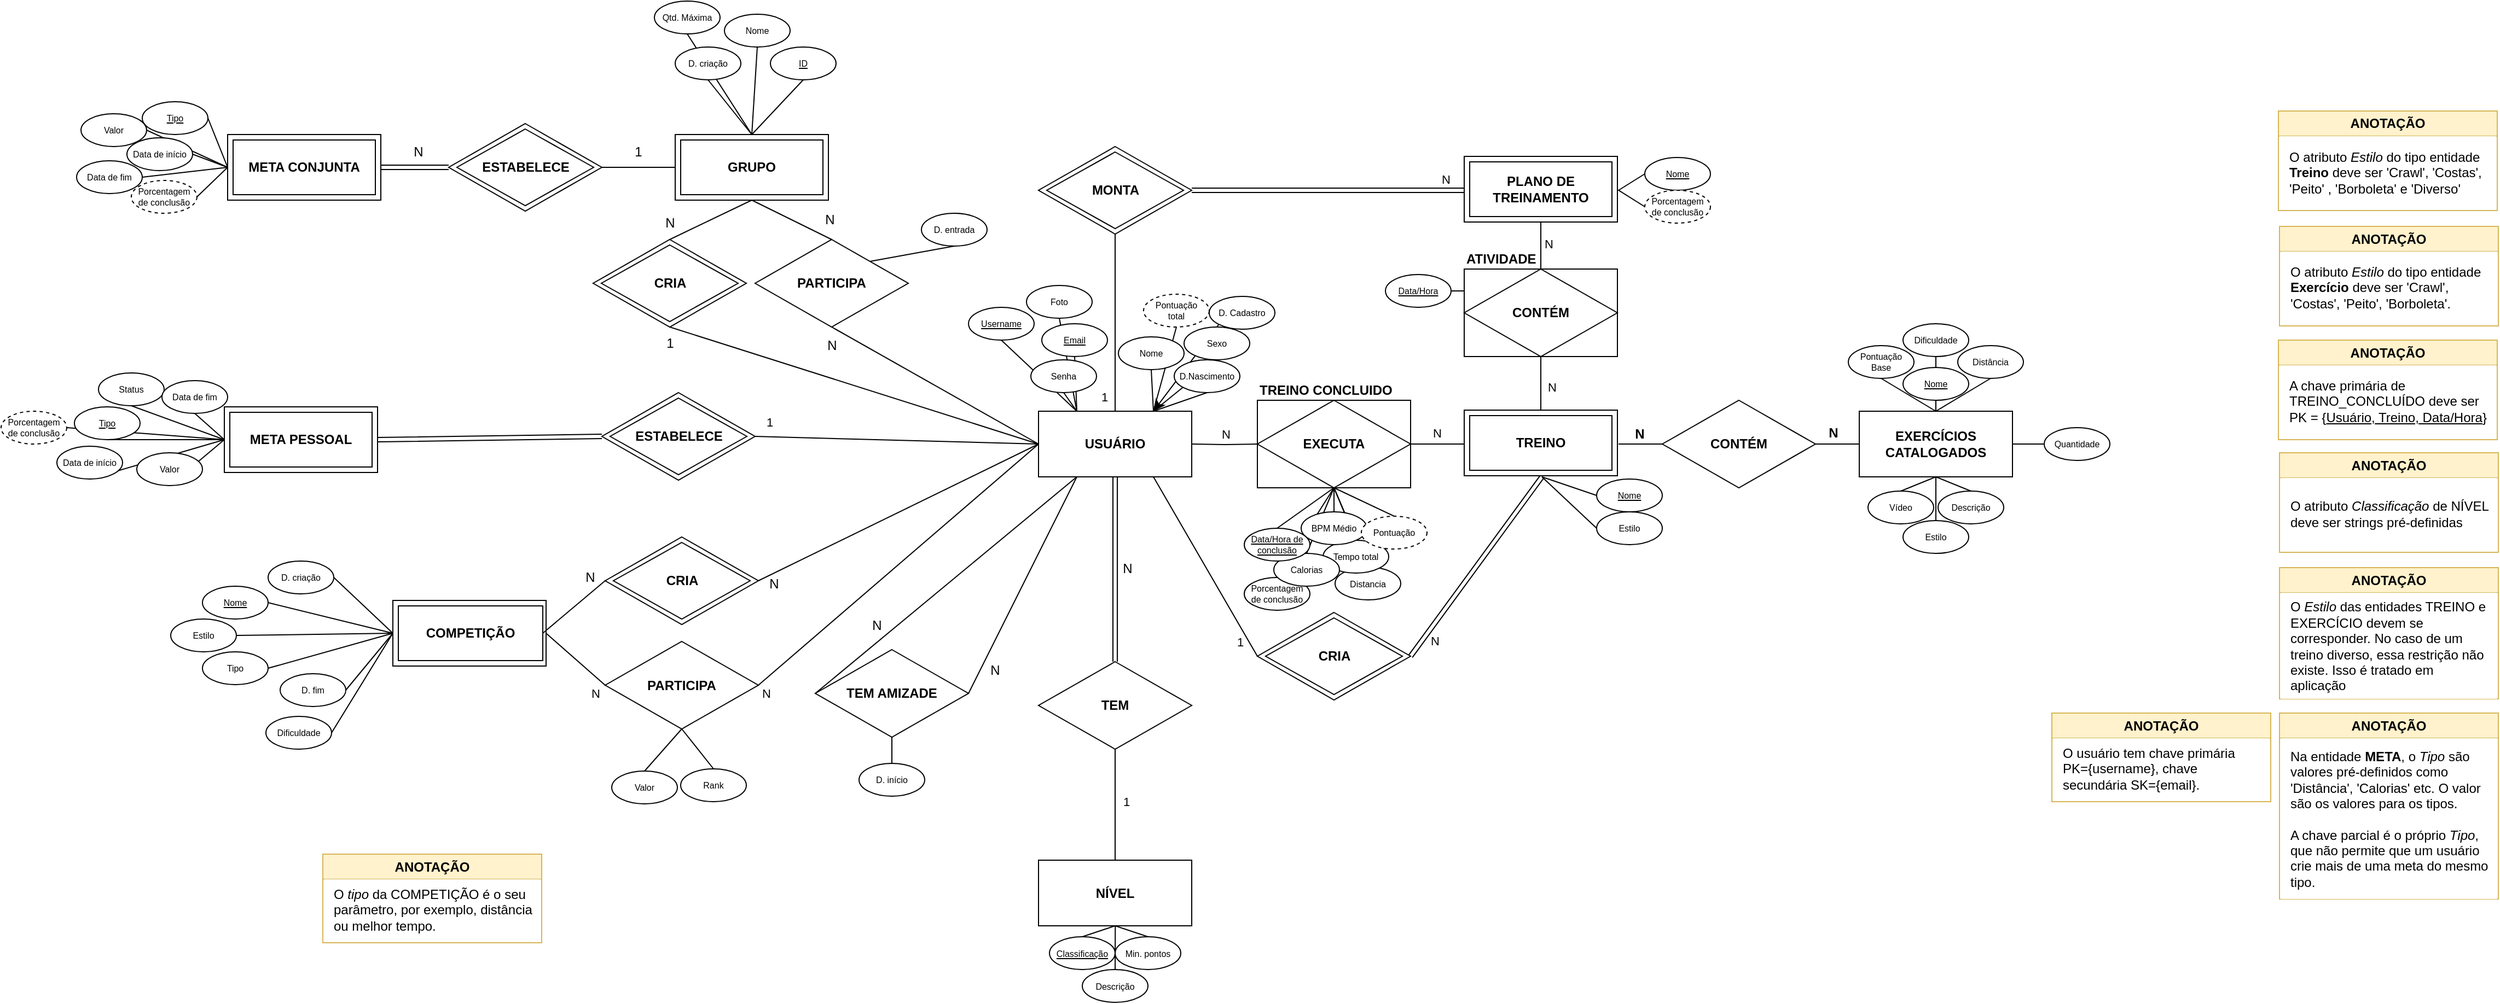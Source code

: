 <mxfile version="26.0.9" pages="2">
  <diagram name="Diagrama ER" id="ndMLBXTDfOouB9RiRtId">
    <mxGraphModel dx="2459" dy="671" grid="0" gridSize="10" guides="1" tooltips="1" connect="1" arrows="1" fold="1" page="1" pageScale="1" pageWidth="1169" pageHeight="827" math="0" shadow="0">
      <root>
        <mxCell id="0" />
        <mxCell id="1" parent="0" />
        <mxCell id="J_nA8YSrPOJ8nXonLNzz-2" style="edgeStyle=none;curved=1;rounded=0;orthogonalLoop=1;jettySize=auto;html=1;exitX=0;exitY=1;exitDx=0;exitDy=0;entryX=0.75;entryY=0;entryDx=0;entryDy=0;fontSize=12;startSize=8;endSize=8;" edge="1" parent="1" source="J_nA8YSrPOJ8nXonLNzz-1" target="2HrLN72Nxhgxk92DHylO-7">
          <mxGeometry relative="1" as="geometry" />
        </mxCell>
        <mxCell id="2HrLN72Nxhgxk92DHylO-40" style="edgeStyle=orthogonalEdgeStyle;rounded=0;orthogonalLoop=1;jettySize=auto;html=1;exitX=0.5;exitY=0;exitDx=0;exitDy=0;entryX=0.5;entryY=1;entryDx=0;entryDy=0;endArrow=none;endFill=0;" parent="1" source="2HrLN72Nxhgxk92DHylO-7" target="68XkBYald2nwlCs3XZwi-17" edge="1">
          <mxGeometry relative="1" as="geometry">
            <mxPoint x="-122" y="625" as="targetPoint" />
          </mxGeometry>
        </mxCell>
        <mxCell id="2HrLN72Nxhgxk92DHylO-56" value="1" style="edgeLabel;html=1;align=center;verticalAlign=middle;resizable=0;points=[];" parent="2HrLN72Nxhgxk92DHylO-40" vertex="1" connectable="0">
          <mxGeometry x="-0.823" y="-1" relative="1" as="geometry">
            <mxPoint x="-11" y="1" as="offset" />
          </mxGeometry>
        </mxCell>
        <mxCell id="jGFYJiTbSAHKV17HkyOR-23" style="rounded=0;orthogonalLoop=1;jettySize=auto;html=1;exitX=0;exitY=0.5;exitDx=0;exitDy=0;entryX=1;entryY=0.5;entryDx=0;entryDy=0;endArrow=none;startFill=0;" parent="1" source="2HrLN72Nxhgxk92DHylO-7" target="jGFYJiTbSAHKV17HkyOR-31" edge="1">
          <mxGeometry relative="1" as="geometry">
            <mxPoint x="-242.0" y="785" as="targetPoint" />
          </mxGeometry>
        </mxCell>
        <mxCell id="jGFYJiTbSAHKV17HkyOR-26" value="1" style="edgeLabel;html=1;align=center;verticalAlign=middle;resizable=0;points=[];" parent="jGFYJiTbSAHKV17HkyOR-23" vertex="1" connectable="0">
          <mxGeometry x="0.021" y="1" relative="1" as="geometry">
            <mxPoint x="-114" y="-18" as="offset" />
          </mxGeometry>
        </mxCell>
        <mxCell id="68XkBYald2nwlCs3XZwi-5" style="rounded=0;orthogonalLoop=1;jettySize=auto;html=1;exitX=0.75;exitY=1;exitDx=0;exitDy=0;entryX=0;entryY=0.5;entryDx=0;entryDy=0;endArrow=none;startFill=0;" parent="1" source="2HrLN72Nxhgxk92DHylO-7" edge="1">
          <mxGeometry relative="1" as="geometry">
            <mxPoint x="8" y="979.0" as="targetPoint" />
          </mxGeometry>
        </mxCell>
        <mxCell id="68XkBYald2nwlCs3XZwi-8" value="1" style="edgeLabel;html=1;align=center;verticalAlign=middle;resizable=0;points=[];" parent="68XkBYald2nwlCs3XZwi-5" vertex="1" connectable="0">
          <mxGeometry x="0.714" y="2" relative="1" as="geometry">
            <mxPoint x="-4" y="11" as="offset" />
          </mxGeometry>
        </mxCell>
        <mxCell id="2HrLN72Nxhgxk92DHylO-7" value="&lt;b&gt;USUÁRIO&lt;/b&gt;" style="rounded=0;whiteSpace=wrap;html=1;" parent="1" vertex="1">
          <mxGeometry x="-192" y="755" width="140" height="60" as="geometry" />
        </mxCell>
        <mxCell id="jGFYJiTbSAHKV17HkyOR-132" style="rounded=0;orthogonalLoop=1;jettySize=auto;html=1;exitX=1;exitY=0.5;exitDx=0;exitDy=0;entryX=0;entryY=0.5;entryDx=0;entryDy=0;endArrow=none;startFill=0;" parent="1" target="2HrLN72Nxhgxk92DHylO-106" edge="1">
          <mxGeometry relative="1" as="geometry">
            <mxPoint x="338" y="553" as="sourcePoint" />
          </mxGeometry>
        </mxCell>
        <mxCell id="2HrLN72Nxhgxk92DHylO-28" style="edgeStyle=orthogonalEdgeStyle;rounded=0;orthogonalLoop=1;jettySize=auto;html=1;exitX=0;exitY=0.5;exitDx=0;exitDy=0;entryX=1;entryY=0.5;entryDx=0;entryDy=0;shape=link;" parent="1" edge="1">
          <mxGeometry relative="1" as="geometry">
            <mxPoint x="-70" y="520" as="targetPoint" />
          </mxGeometry>
        </mxCell>
        <mxCell id="2HrLN72Nxhgxk92DHylO-97" value="1" style="edgeLabel;html=1;align=center;verticalAlign=middle;resizable=0;points=[];shadow=0;glass=0;strokeColor=#d6b656;swimlaneFillColor=none;fontFamily=Arial;fontSize=12;fontColor=default;fontStyle=1;labelBackgroundColor=none;fillColor=#fff2cc;gradientColor=none;" parent="2HrLN72Nxhgxk92DHylO-28" vertex="1" connectable="0">
          <mxGeometry x="0.074" y="-2" relative="1" as="geometry">
            <mxPoint y="-8" as="offset" />
          </mxGeometry>
        </mxCell>
        <mxCell id="2HrLN72Nxhgxk92DHylO-41" style="edgeStyle=orthogonalEdgeStyle;rounded=0;orthogonalLoop=1;jettySize=auto;html=1;exitX=1;exitY=0.5;exitDx=0;exitDy=0;entryX=0;entryY=0.5;entryDx=0;entryDy=0;endArrow=none;endFill=0;shape=link;" parent="1" edge="1">
          <mxGeometry relative="1" as="geometry">
            <mxPoint x="-52" y="553" as="sourcePoint" />
            <mxPoint x="198" y="553" as="targetPoint" />
          </mxGeometry>
        </mxCell>
        <mxCell id="2HrLN72Nxhgxk92DHylO-50" value="N" style="edgeLabel;html=1;align=center;verticalAlign=middle;resizable=0;points=[];" parent="2HrLN72Nxhgxk92DHylO-41" vertex="1" connectable="0">
          <mxGeometry x="0.853" y="1" relative="1" as="geometry">
            <mxPoint y="-9" as="offset" />
          </mxGeometry>
        </mxCell>
        <mxCell id="2HrLN72Nxhgxk92DHylO-38" style="edgeStyle=orthogonalEdgeStyle;rounded=0;orthogonalLoop=1;jettySize=auto;html=1;entryX=1;entryY=0.5;entryDx=0;entryDy=0;endArrow=none;endFill=0;" parent="1" target="2HrLN72Nxhgxk92DHylO-7" edge="1">
          <mxGeometry relative="1" as="geometry">
            <mxPoint x="8.0" y="785" as="sourcePoint" />
          </mxGeometry>
        </mxCell>
        <mxCell id="2HrLN72Nxhgxk92DHylO-60" value="N" style="edgeLabel;html=1;align=center;verticalAlign=middle;resizable=0;points=[];" parent="2HrLN72Nxhgxk92DHylO-38" vertex="1" connectable="0">
          <mxGeometry x="-0.032" relative="1" as="geometry">
            <mxPoint y="-10" as="offset" />
          </mxGeometry>
        </mxCell>
        <mxCell id="2HrLN72Nxhgxk92DHylO-58" style="edgeStyle=orthogonalEdgeStyle;rounded=0;orthogonalLoop=1;jettySize=auto;html=1;entryX=0;entryY=0.5;entryDx=0;entryDy=0;endArrow=none;endFill=0;" parent="1" edge="1">
          <mxGeometry relative="1" as="geometry">
            <mxPoint x="148" y="785" as="sourcePoint" />
            <mxPoint x="198" y="785" as="targetPoint" />
          </mxGeometry>
        </mxCell>
        <mxCell id="2HrLN72Nxhgxk92DHylO-59" value="N" style="edgeLabel;html=1;align=center;verticalAlign=middle;resizable=0;points=[];" parent="2HrLN72Nxhgxk92DHylO-58" vertex="1" connectable="0">
          <mxGeometry x="-0.033" y="1" relative="1" as="geometry">
            <mxPoint y="-9" as="offset" />
          </mxGeometry>
        </mxCell>
        <mxCell id="jGFYJiTbSAHKV17HkyOR-106" style="rounded=0;orthogonalLoop=1;jettySize=auto;html=1;exitX=0.5;exitY=0;exitDx=0;exitDy=0;endArrow=none;startFill=0;" parent="1" source="2HrLN72Nxhgxk92DHylO-52" edge="1">
          <mxGeometry relative="1" as="geometry">
            <mxPoint x="-121.875" y="1225.5" as="targetPoint" />
          </mxGeometry>
        </mxCell>
        <mxCell id="2HrLN72Nxhgxk92DHylO-52" value="Descrição" style="ellipse;whiteSpace=wrap;html=1;fontSize=8;" parent="1" vertex="1">
          <mxGeometry x="-152" y="1265.5" width="60" height="30" as="geometry" />
        </mxCell>
        <mxCell id="jGFYJiTbSAHKV17HkyOR-148" style="rounded=0;orthogonalLoop=1;jettySize=auto;html=1;exitX=0.5;exitY=1;exitDx=0;exitDy=0;entryX=0.75;entryY=0;entryDx=0;entryDy=0;endArrow=none;startFill=0;" parent="1" source="2HrLN72Nxhgxk92DHylO-53" target="2HrLN72Nxhgxk92DHylO-7" edge="1">
          <mxGeometry relative="1" as="geometry" />
        </mxCell>
        <mxCell id="jGFYJiTbSAHKV17HkyOR-121" style="rounded=0;orthogonalLoop=1;jettySize=auto;html=1;exitX=0.5;exitY=1;exitDx=0;exitDy=0;entryX=0.5;entryY=0;entryDx=0;entryDy=0;endArrow=none;startFill=0;" parent="1" source="2HrLN72Nxhgxk92DHylO-54" target="2HrLN72Nxhgxk92DHylO-88" edge="1">
          <mxGeometry relative="1" as="geometry" />
        </mxCell>
        <mxCell id="2HrLN72Nxhgxk92DHylO-54" value="Pontuação Base" style="ellipse;whiteSpace=wrap;html=1;fontSize=8;" parent="1" vertex="1">
          <mxGeometry x="548" y="695" width="60" height="30" as="geometry" />
        </mxCell>
        <mxCell id="jGFYJiTbSAHKV17HkyOR-111" style="rounded=0;orthogonalLoop=1;jettySize=auto;html=1;exitX=0.5;exitY=0;exitDx=0;exitDy=0;entryX=0.5;entryY=1;entryDx=0;entryDy=0;endArrow=none;startFill=0;" parent="1" source="2HrLN72Nxhgxk92DHylO-55" target="jGFYJiTbSAHKV17HkyOR-10" edge="1">
          <mxGeometry relative="1" as="geometry" />
        </mxCell>
        <mxCell id="2HrLN72Nxhgxk92DHylO-61" value="&lt;b&gt;NÍVEL&lt;/b&gt;" style="rounded=0;whiteSpace=wrap;html=1;" parent="1" vertex="1">
          <mxGeometry x="-192" y="1165.5" width="140" height="60" as="geometry" />
        </mxCell>
        <mxCell id="2HrLN72Nxhgxk92DHylO-63" style="edgeStyle=orthogonalEdgeStyle;rounded=0;orthogonalLoop=1;jettySize=auto;html=1;exitX=0.5;exitY=0;exitDx=0;exitDy=0;entryX=0.5;entryY=1;entryDx=0;entryDy=0;endArrow=none;endFill=0;shape=link;" parent="1" source="2HrLN72Nxhgxk92DHylO-62" target="2HrLN72Nxhgxk92DHylO-7" edge="1">
          <mxGeometry relative="1" as="geometry" />
        </mxCell>
        <mxCell id="2HrLN72Nxhgxk92DHylO-67" value="N" style="edgeLabel;html=1;align=center;verticalAlign=middle;resizable=0;points=[];" parent="2HrLN72Nxhgxk92DHylO-63" vertex="1" connectable="0">
          <mxGeometry x="0.002" y="1" relative="1" as="geometry">
            <mxPoint x="15" y="101" as="offset" />
          </mxGeometry>
        </mxCell>
        <mxCell id="NJ10RVyA9IWdNjzo1Hp1-1" value="N" style="edgeLabel;html=1;align=center;verticalAlign=middle;resizable=0;points=[];fontSize=12;" parent="2HrLN72Nxhgxk92DHylO-63" vertex="1" connectable="0">
          <mxGeometry x="0.074" y="-1" relative="1" as="geometry">
            <mxPoint x="10" y="6" as="offset" />
          </mxGeometry>
        </mxCell>
        <mxCell id="2HrLN72Nxhgxk92DHylO-64" style="edgeStyle=orthogonalEdgeStyle;rounded=0;orthogonalLoop=1;jettySize=auto;html=1;exitX=0.5;exitY=1;exitDx=0;exitDy=0;entryX=0.5;entryY=0;entryDx=0;entryDy=0;endArrow=none;endFill=0;" parent="1" source="2HrLN72Nxhgxk92DHylO-62" target="2HrLN72Nxhgxk92DHylO-61" edge="1">
          <mxGeometry relative="1" as="geometry" />
        </mxCell>
        <mxCell id="2HrLN72Nxhgxk92DHylO-66" value="1" style="edgeLabel;html=1;align=center;verticalAlign=middle;resizable=0;points=[];" parent="2HrLN72Nxhgxk92DHylO-64" vertex="1" connectable="0">
          <mxGeometry x="-0.05" relative="1" as="geometry">
            <mxPoint x="10" as="offset" />
          </mxGeometry>
        </mxCell>
        <mxCell id="2HrLN72Nxhgxk92DHylO-62" value="TEM" style="rhombus;whiteSpace=wrap;html=1;fontStyle=1" parent="1" vertex="1">
          <mxGeometry x="-192" y="984" width="140" height="80" as="geometry" />
        </mxCell>
        <mxCell id="jGFYJiTbSAHKV17HkyOR-151" style="rounded=0;orthogonalLoop=1;jettySize=auto;html=1;exitX=0.5;exitY=1;exitDx=0;exitDy=0;entryX=0.75;entryY=0;entryDx=0;entryDy=0;endArrow=none;startFill=0;" parent="1" source="2HrLN72Nxhgxk92DHylO-65" target="2HrLN72Nxhgxk92DHylO-7" edge="1">
          <mxGeometry relative="1" as="geometry" />
        </mxCell>
        <mxCell id="2HrLN72Nxhgxk92DHylO-65" value="Pontuação&lt;div&gt;total&lt;/div&gt;" style="ellipse;whiteSpace=wrap;html=1;fontSize=8;dashed=1;" parent="1" vertex="1">
          <mxGeometry x="-96" y="648" width="60" height="30" as="geometry" />
        </mxCell>
        <mxCell id="jGFYJiTbSAHKV17HkyOR-104" style="rounded=0;orthogonalLoop=1;jettySize=auto;html=1;exitX=0.5;exitY=0;exitDx=0;exitDy=0;entryX=0.5;entryY=1;entryDx=0;entryDy=0;endArrow=none;startFill=0;" parent="1" source="2HrLN72Nxhgxk92DHylO-68" target="2HrLN72Nxhgxk92DHylO-61" edge="1">
          <mxGeometry relative="1" as="geometry" />
        </mxCell>
        <mxCell id="2HrLN72Nxhgxk92DHylO-68" value="&lt;u&gt;Classificação&lt;/u&gt;" style="ellipse;whiteSpace=wrap;html=1;fontSize=8;" parent="1" vertex="1">
          <mxGeometry x="-182" y="1235.5" width="60" height="30" as="geometry" />
        </mxCell>
        <mxCell id="jGFYJiTbSAHKV17HkyOR-123" style="edgeStyle=orthogonalEdgeStyle;rounded=0;orthogonalLoop=1;jettySize=auto;html=1;exitX=0.5;exitY=1;exitDx=0;exitDy=0;entryX=0.5;entryY=0;entryDx=0;entryDy=0;endArrow=none;startFill=0;" parent="1" source="2HrLN72Nxhgxk92DHylO-69" target="2HrLN72Nxhgxk92DHylO-88" edge="1">
          <mxGeometry relative="1" as="geometry" />
        </mxCell>
        <mxCell id="jGFYJiTbSAHKV17HkyOR-137" style="rounded=0;orthogonalLoop=1;jettySize=auto;html=1;exitX=0;exitY=0.5;exitDx=0;exitDy=0;entryX=0.5;entryY=1;entryDx=0;entryDy=0;endArrow=none;startFill=0;" parent="1" source="2HrLN72Nxhgxk92DHylO-71" edge="1">
          <mxGeometry relative="1" as="geometry">
            <mxPoint x="268" y="815" as="targetPoint" />
          </mxGeometry>
        </mxCell>
        <mxCell id="jGFYJiTbSAHKV17HkyOR-128" style="rounded=0;orthogonalLoop=1;jettySize=auto;html=1;exitX=0.5;exitY=0;exitDx=0;exitDy=0;entryX=0.5;entryY=1;entryDx=0;entryDy=0;endArrow=none;startFill=0;" parent="1" source="2HrLN72Nxhgxk92DHylO-72" target="2HrLN72Nxhgxk92DHylO-88" edge="1">
          <mxGeometry relative="1" as="geometry" />
        </mxCell>
        <mxCell id="2HrLN72Nxhgxk92DHylO-72" value="Estilo" style="ellipse;whiteSpace=wrap;html=1;fontSize=8;" parent="1" vertex="1">
          <mxGeometry x="598" y="855" width="60" height="30" as="geometry" />
        </mxCell>
        <mxCell id="2HrLN72Nxhgxk92DHylO-76" value="ANOTAÇÃO" style="swimlane;whiteSpace=wrap;html=1;fillColor=#fff2cc;strokeColor=#d6b656;gradientColor=none;swimlaneFillColor=none;fontFamily=Arial;labelBackgroundColor=none;shadow=0;glass=0;swimlaneBody=1;backgroundOutline=0;" parent="1" vertex="1">
          <mxGeometry x="942" y="586" width="200" height="91" as="geometry" />
        </mxCell>
        <mxCell id="2HrLN72Nxhgxk92DHylO-77" value="&lt;font face=&quot;Arial&quot;&gt;O atributo &lt;i&gt;Estilo&lt;/i&gt;&amp;nbsp;do tipo entidade &lt;b&gt;Exercício &lt;/b&gt;deve ser &#39;Crawl&#39;, &#39;Costas&#39;, &#39;Peito&#39;, &#39;Borboleta&#39;.&lt;/font&gt;" style="text;html=1;align=left;verticalAlign=middle;whiteSpace=wrap;rounded=0;fillColor=default;spacingLeft=7.874;spacingRight=7.874;" parent="2HrLN72Nxhgxk92DHylO-76" vertex="1">
          <mxGeometry x="1" y="23" width="198" height="66" as="geometry" />
        </mxCell>
        <mxCell id="2HrLN72Nxhgxk92DHylO-78" value="ANOTAÇÃO" style="swimlane;whiteSpace=wrap;html=1;fillColor=#fff2cc;strokeColor=#d6b656;gradientColor=none;swimlaneFillColor=none;fontFamily=Arial;labelBackgroundColor=none;shadow=0;glass=0;swimlaneBody=1;backgroundOutline=0;" parent="1" vertex="1">
          <mxGeometry x="941" y="480.5" width="200" height="91" as="geometry" />
        </mxCell>
        <mxCell id="2HrLN72Nxhgxk92DHylO-79" value="&lt;font face=&quot;Arial&quot;&gt;O atributo &lt;i&gt;Estilo&lt;/i&gt;&amp;nbsp;do tipo entidade &lt;b&gt;Treino&amp;nbsp;&lt;/b&gt;deve ser &#39;Crawl&#39;, &#39;Costas&#39;, &#39;Peito&#39; , &#39;Borboleta&#39; e &#39;Diverso&#39;&lt;/font&gt;" style="text;html=1;align=left;verticalAlign=middle;whiteSpace=wrap;rounded=0;fillColor=default;spacingLeft=7.874;spacingRight=7.874;" parent="2HrLN72Nxhgxk92DHylO-78" vertex="1">
          <mxGeometry x="1" y="23" width="198" height="66" as="geometry" />
        </mxCell>
        <mxCell id="jGFYJiTbSAHKV17HkyOR-136" style="rounded=0;orthogonalLoop=1;jettySize=auto;html=1;exitX=0;exitY=0.5;exitDx=0;exitDy=0;entryX=0.5;entryY=1;entryDx=0;entryDy=0;endArrow=none;startFill=0;" parent="1" source="2HrLN72Nxhgxk92DHylO-81" edge="1">
          <mxGeometry relative="1" as="geometry">
            <mxPoint x="268" y="815" as="targetPoint" />
          </mxGeometry>
        </mxCell>
        <mxCell id="2HrLN72Nxhgxk92DHylO-82" value="ANOTAÇÃO" style="swimlane;whiteSpace=wrap;html=1;fillColor=#fff2cc;strokeColor=#d6b656;gradientColor=none;swimlaneFillColor=none;fontFamily=Arial;labelBackgroundColor=none;shadow=0;glass=0;swimlaneBody=1;backgroundOutline=0;align=center;verticalAlign=middle;fontSize=12;fontColor=default;fontStyle=1;" parent="1" vertex="1">
          <mxGeometry x="942" y="898" width="200" height="120" as="geometry" />
        </mxCell>
        <mxCell id="2HrLN72Nxhgxk92DHylO-83" value="&lt;span style=&quot;font-weight: normal;&quot;&gt;O &lt;i&gt;Estilo&amp;nbsp;&lt;/i&gt;das entidades TREINO e EXERCÍCIO devem se corresponder. No caso de um treino diverso, essa restrição não existe. Isso é tratado em aplicação&lt;/span&gt;" style="text;html=1;align=left;verticalAlign=middle;whiteSpace=wrap;rounded=0;fillColor=default;spacingLeft=7.874;spacingRight=7.874;fontFamily=Arial;fontSize=12;fontColor=default;fontStyle=1;labelBackgroundColor=none;" parent="2HrLN72Nxhgxk92DHylO-82" vertex="1">
          <mxGeometry x="1" y="23" width="198" height="97" as="geometry" />
        </mxCell>
        <mxCell id="2HrLN72Nxhgxk92DHylO-87" style="edgeStyle=orthogonalEdgeStyle;rounded=0;orthogonalLoop=1;jettySize=auto;html=1;exitX=0;exitY=0.5;exitDx=0;exitDy=0;entryX=1;entryY=0.5;entryDx=0;entryDy=0;fontFamily=Arial;fontSize=12;fontColor=default;fontStyle=1;labelBackgroundColor=none;endArrow=none;endFill=0;" parent="1" source="2HrLN72Nxhgxk92DHylO-86" edge="1">
          <mxGeometry relative="1" as="geometry">
            <mxPoint x="338" y="785" as="targetPoint" />
          </mxGeometry>
        </mxCell>
        <mxCell id="2HrLN72Nxhgxk92DHylO-92" value="N" style="edgeLabel;html=1;align=center;verticalAlign=middle;resizable=0;points=[];shadow=0;glass=0;strokeColor=#d6b656;swimlaneFillColor=none;fontFamily=Arial;fontSize=12;fontColor=default;fontStyle=1;labelBackgroundColor=none;fillColor=#fff2cc;gradientColor=none;" parent="2HrLN72Nxhgxk92DHylO-87" vertex="1" connectable="0">
          <mxGeometry x="0.054" y="1" relative="1" as="geometry">
            <mxPoint y="-11" as="offset" />
          </mxGeometry>
        </mxCell>
        <mxCell id="2HrLN72Nxhgxk92DHylO-86" value="CONTÉM" style="rhombus;whiteSpace=wrap;html=1;fontStyle=1;shadow=0;glass=0;align=center;verticalAlign=middle;swimlaneFillColor=none;fontFamily=Arial;fontSize=12;labelBackgroundColor=none;" parent="1" vertex="1">
          <mxGeometry x="378" y="745" width="140" height="80" as="geometry" />
        </mxCell>
        <mxCell id="2HrLN72Nxhgxk92DHylO-89" style="edgeStyle=orthogonalEdgeStyle;rounded=0;orthogonalLoop=1;jettySize=auto;html=1;exitX=0;exitY=0.5;exitDx=0;exitDy=0;entryX=1;entryY=0.5;entryDx=0;entryDy=0;fontFamily=Arial;fontSize=12;fontColor=default;fontStyle=1;labelBackgroundColor=none;endArrow=none;endFill=0;" parent="1" source="2HrLN72Nxhgxk92DHylO-88" target="2HrLN72Nxhgxk92DHylO-86" edge="1">
          <mxGeometry relative="1" as="geometry" />
        </mxCell>
        <mxCell id="2HrLN72Nxhgxk92DHylO-93" value="N" style="edgeLabel;html=1;align=center;verticalAlign=middle;resizable=0;points=[];shadow=0;glass=0;strokeColor=#d6b656;swimlaneFillColor=none;fontFamily=Arial;fontSize=12;fontColor=default;fontStyle=1;labelBackgroundColor=none;fillColor=#fff2cc;gradientColor=none;" parent="2HrLN72Nxhgxk92DHylO-89" vertex="1" connectable="0">
          <mxGeometry x="0.194" y="-1" relative="1" as="geometry">
            <mxPoint y="-9" as="offset" />
          </mxGeometry>
        </mxCell>
        <mxCell id="2HrLN72Nxhgxk92DHylO-88" value="&lt;b&gt;EXERCÍCIOS&lt;/b&gt;&lt;div&gt;&lt;b&gt;CATALOGADOS&lt;/b&gt;&lt;/div&gt;" style="rounded=0;whiteSpace=wrap;html=1;shadow=0;glass=0;align=center;verticalAlign=middle;swimlaneFillColor=none;fontFamily=Arial;fontSize=12;fontStyle=1;labelBackgroundColor=none;" parent="1" vertex="1">
          <mxGeometry x="558" y="755" width="140" height="60" as="geometry" />
        </mxCell>
        <mxCell id="jGFYJiTbSAHKV17HkyOR-112" style="rounded=0;orthogonalLoop=1;jettySize=auto;html=1;exitX=0.5;exitY=0;exitDx=0;exitDy=0;entryX=0.5;entryY=1;entryDx=0;entryDy=0;endArrow=none;startFill=0;" parent="1" source="2HrLN72Nxhgxk92DHylO-98" target="jGFYJiTbSAHKV17HkyOR-11" edge="1">
          <mxGeometry relative="1" as="geometry" />
        </mxCell>
        <mxCell id="jGFYJiTbSAHKV17HkyOR-108" style="rounded=0;orthogonalLoop=1;jettySize=auto;html=1;exitX=0.5;exitY=0;exitDx=0;exitDy=0;endArrow=none;startFill=0;" parent="1" source="2HrLN72Nxhgxk92DHylO-99" edge="1">
          <mxGeometry relative="1" as="geometry">
            <mxPoint x="78" y="825" as="targetPoint" />
          </mxGeometry>
        </mxCell>
        <mxCell id="2HrLN72Nxhgxk92DHylO-99" value="Distancia" style="ellipse;whiteSpace=wrap;html=1;fontSize=8;" parent="1" vertex="1">
          <mxGeometry x="79" y="897.5" width="60" height="30" as="geometry" />
        </mxCell>
        <mxCell id="jGFYJiTbSAHKV17HkyOR-145" style="rounded=0;orthogonalLoop=1;jettySize=auto;html=1;exitX=0.5;exitY=1;exitDx=0;exitDy=0;entryX=0.25;entryY=0;entryDx=0;entryDy=0;endArrow=none;startFill=0;" parent="1" source="2HrLN72Nxhgxk92DHylO-101" target="2HrLN72Nxhgxk92DHylO-7" edge="1">
          <mxGeometry relative="1" as="geometry" />
        </mxCell>
        <mxCell id="2HrLN72Nxhgxk92DHylO-104" value="ANOTAÇÃO" style="swimlane;whiteSpace=wrap;html=1;fillColor=#fff2cc;strokeColor=#d6b656;gradientColor=none;swimlaneFillColor=none;fontFamily=Arial;labelBackgroundColor=none;shadow=0;glass=0;swimlaneBody=1;backgroundOutline=0;" parent="1" vertex="1">
          <mxGeometry x="942" y="793" width="200" height="91" as="geometry" />
        </mxCell>
        <mxCell id="2HrLN72Nxhgxk92DHylO-105" value="&lt;font face=&quot;Arial&quot;&gt;O atributo &lt;i&gt;Classificação&lt;/i&gt;&amp;nbsp;de NÍVEL deve ser strings pré-definidas&lt;/font&gt;" style="text;html=1;align=left;verticalAlign=middle;whiteSpace=wrap;rounded=0;fillColor=default;spacingLeft=7.874;spacingRight=7.874;" parent="2HrLN72Nxhgxk92DHylO-104" vertex="1">
          <mxGeometry x="1" y="23" width="198" height="66" as="geometry" />
        </mxCell>
        <mxCell id="2HrLN72Nxhgxk92DHylO-106" value="&lt;u&gt;Nome&lt;/u&gt;" style="ellipse;whiteSpace=wrap;html=1;fontSize=8;" parent="1" vertex="1">
          <mxGeometry x="362" y="523" width="60" height="30" as="geometry" />
        </mxCell>
        <mxCell id="jGFYJiTbSAHKV17HkyOR-113" style="rounded=0;orthogonalLoop=1;jettySize=auto;html=1;exitX=0.5;exitY=0;exitDx=0;exitDy=0;endArrow=none;startFill=0;" parent="1" source="2HrLN72Nxhgxk92DHylO-107" edge="1">
          <mxGeometry relative="1" as="geometry">
            <mxPoint x="78" y="825" as="targetPoint" />
          </mxGeometry>
        </mxCell>
        <mxCell id="jGFYJiTbSAHKV17HkyOR-107" style="rounded=0;orthogonalLoop=1;jettySize=auto;html=1;exitX=0.5;exitY=0;exitDx=0;exitDy=0;entryX=0.5;entryY=1;entryDx=0;entryDy=0;endArrow=none;startFill=0;" parent="1" source="2HrLN72Nxhgxk92DHylO-108" target="jGFYJiTbSAHKV17HkyOR-10" edge="1">
          <mxGeometry relative="1" as="geometry" />
        </mxCell>
        <mxCell id="2HrLN72Nxhgxk92DHylO-108" value="Porcentagem de conclusão" style="ellipse;whiteSpace=wrap;html=1;fontSize=8;" parent="1" vertex="1">
          <mxGeometry x="-4" y="907" width="60" height="30" as="geometry" />
        </mxCell>
        <mxCell id="jGFYJiTbSAHKV17HkyOR-131" style="rounded=0;orthogonalLoop=1;jettySize=auto;html=1;exitX=0.5;exitY=0;exitDx=0;exitDy=0;entryX=0.5;entryY=1;entryDx=0;entryDy=0;endArrow=none;startFill=0;" parent="1" source="2HrLN72Nxhgxk92DHylO-111" target="2HrLN72Nxhgxk92DHylO-88" edge="1">
          <mxGeometry relative="1" as="geometry" />
        </mxCell>
        <mxCell id="2HrLN72Nxhgxk92DHylO-111" value="Descrição" style="ellipse;whiteSpace=wrap;html=1;fontSize=8;" parent="1" vertex="1">
          <mxGeometry x="630" y="828" width="60" height="30" as="geometry" />
        </mxCell>
        <mxCell id="68XkBYald2nwlCs3XZwi-3" style="edgeStyle=orthogonalEdgeStyle;rounded=0;orthogonalLoop=1;jettySize=auto;html=1;exitX=0;exitY=0.5;exitDx=0;exitDy=0;entryX=1;entryY=0.5;entryDx=0;entryDy=0;endArrow=none;startFill=0;" parent="1" source="2HrLN72Nxhgxk92DHylO-112" target="2HrLN72Nxhgxk92DHylO-88" edge="1">
          <mxGeometry relative="1" as="geometry" />
        </mxCell>
        <mxCell id="2HrLN72Nxhgxk92DHylO-112" value="Quantidade" style="ellipse;whiteSpace=wrap;html=1;fontSize=8;" parent="1" vertex="1">
          <mxGeometry x="727" y="770" width="60" height="30" as="geometry" />
        </mxCell>
        <mxCell id="jGFYJiTbSAHKV17HkyOR-124" style="edgeStyle=orthogonalEdgeStyle;rounded=0;orthogonalLoop=1;jettySize=auto;html=1;exitX=0.5;exitY=1;exitDx=0;exitDy=0;endArrow=none;startFill=0;" parent="1" source="jGFYJiTbSAHKV17HkyOR-3" edge="1">
          <mxGeometry relative="1" as="geometry">
            <mxPoint x="627.936" y="755" as="targetPoint" />
          </mxGeometry>
        </mxCell>
        <mxCell id="jGFYJiTbSAHKV17HkyOR-3" value="Dificuldade" style="ellipse;whiteSpace=wrap;html=1;fontSize=8;" parent="1" vertex="1">
          <mxGeometry x="598" y="675" width="60" height="30" as="geometry" />
        </mxCell>
        <mxCell id="jGFYJiTbSAHKV17HkyOR-109" style="rounded=0;orthogonalLoop=1;jettySize=auto;html=1;exitX=0.5;exitY=0;exitDx=0;exitDy=0;entryX=0.5;entryY=1;entryDx=0;entryDy=0;endArrow=none;startFill=0;" parent="1" source="jGFYJiTbSAHKV17HkyOR-4" target="jGFYJiTbSAHKV17HkyOR-11" edge="1">
          <mxGeometry relative="1" as="geometry" />
        </mxCell>
        <mxCell id="jGFYJiTbSAHKV17HkyOR-4" value="Tempo total" style="ellipse;whiteSpace=wrap;html=1;fontSize=8;" parent="1" vertex="1">
          <mxGeometry x="68" y="873" width="60" height="30" as="geometry" />
        </mxCell>
        <mxCell id="jGFYJiTbSAHKV17HkyOR-110" style="rounded=0;orthogonalLoop=1;jettySize=auto;html=1;exitX=0.5;exitY=0;exitDx=0;exitDy=0;endArrow=none;startFill=0;" parent="1" source="jGFYJiTbSAHKV17HkyOR-6" edge="1">
          <mxGeometry relative="1" as="geometry">
            <mxPoint x="78" y="825" as="targetPoint" />
          </mxGeometry>
        </mxCell>
        <mxCell id="jGFYJiTbSAHKV17HkyOR-6" value="Calorias" style="ellipse;whiteSpace=wrap;html=1;fontSize=8;" parent="1" vertex="1">
          <mxGeometry x="23" y="885" width="60" height="30" as="geometry" />
        </mxCell>
        <mxCell id="jGFYJiTbSAHKV17HkyOR-133" style="rounded=0;orthogonalLoop=1;jettySize=auto;html=1;exitX=0;exitY=0.5;exitDx=0;exitDy=0;endArrow=none;startFill=0;" parent="1" source="jGFYJiTbSAHKV17HkyOR-8" edge="1">
          <mxGeometry relative="1" as="geometry">
            <mxPoint x="337.66" y="552.691" as="targetPoint" />
          </mxGeometry>
        </mxCell>
        <mxCell id="jGFYJiTbSAHKV17HkyOR-8" value="Porcentagem de conclusão" style="ellipse;whiteSpace=wrap;html=1;fontSize=8;dashed=1;" parent="1" vertex="1">
          <mxGeometry x="362" y="553" width="60" height="30" as="geometry" />
        </mxCell>
        <mxCell id="68XkBYald2nwlCs3XZwi-35" style="rounded=0;orthogonalLoop=1;jettySize=auto;html=1;exitX=1;exitY=0.5;exitDx=0;exitDy=0;entryX=0;entryY=0.25;entryDx=0;entryDy=0;endArrow=none;startFill=0;" parent="1" source="jGFYJiTbSAHKV17HkyOR-9" target="68XkBYald2nwlCs3XZwi-28" edge="1">
          <mxGeometry relative="1" as="geometry" />
        </mxCell>
        <mxCell id="jGFYJiTbSAHKV17HkyOR-9" value="&lt;u&gt;Data/Hora&lt;/u&gt;" style="ellipse;whiteSpace=wrap;html=1;fontSize=8;" parent="1" vertex="1">
          <mxGeometry x="125" y="630" width="60" height="30" as="geometry" />
        </mxCell>
        <mxCell id="jGFYJiTbSAHKV17HkyOR-12" value="" style="group" parent="1" vertex="1" connectable="0">
          <mxGeometry x="8" y="745" width="140" height="80" as="geometry" />
        </mxCell>
        <mxCell id="jGFYJiTbSAHKV17HkyOR-11" value="TREINO CONCLUIDO" style="rounded=0;whiteSpace=wrap;html=1;labelPosition=center;verticalLabelPosition=top;align=left;verticalAlign=bottom;fontStyle=1;fontFamily=Arial;" parent="jGFYJiTbSAHKV17HkyOR-12" vertex="1">
          <mxGeometry width="140" height="80" as="geometry" />
        </mxCell>
        <mxCell id="jGFYJiTbSAHKV17HkyOR-10" value="EXECUTA" style="rhombus;whiteSpace=wrap;html=1;fontStyle=1;fontFamily=Arial;" parent="jGFYJiTbSAHKV17HkyOR-12" vertex="1">
          <mxGeometry width="140" height="80" as="geometry" />
        </mxCell>
        <mxCell id="jGFYJiTbSAHKV17HkyOR-14" value="ANOTAÇÃO" style="swimlane;whiteSpace=wrap;html=1;fillColor=#fff2cc;strokeColor=#d6b656;gradientColor=none;swimlaneFillColor=none;fontFamily=Arial;labelBackgroundColor=none;shadow=0;glass=0;swimlaneBody=1;backgroundOutline=0;" parent="1" vertex="1">
          <mxGeometry x="941" y="690" width="200" height="91" as="geometry" />
        </mxCell>
        <mxCell id="jGFYJiTbSAHKV17HkyOR-15" value="&lt;font face=&quot;Arial&quot;&gt;A chave primária de TREINO_CONCLUÍDO deve ser PK = {&lt;u&gt;Usuário, Treino, Data/Hora&lt;/u&gt;}&lt;/font&gt;" style="text;html=1;align=left;verticalAlign=middle;whiteSpace=wrap;rounded=0;fillColor=default;spacingLeft=7.874;spacingRight=7.874;" parent="jGFYJiTbSAHKV17HkyOR-14" vertex="1">
          <mxGeometry x="1" y="23" width="198" height="66" as="geometry" />
        </mxCell>
        <mxCell id="jGFYJiTbSAHKV17HkyOR-24" style="rounded=0;orthogonalLoop=1;jettySize=auto;html=1;exitX=0;exitY=0.5;exitDx=0;exitDy=0;entryX=1;entryY=0.5;entryDx=0;entryDy=0;endArrow=none;startFill=0;shape=link;" parent="1" source="jGFYJiTbSAHKV17HkyOR-31" target="jGFYJiTbSAHKV17HkyOR-28" edge="1">
          <mxGeometry relative="1" as="geometry">
            <mxPoint x="-594" y="778" as="sourcePoint" />
            <mxPoint x="-644" y="778" as="targetPoint" />
          </mxGeometry>
        </mxCell>
        <mxCell id="jGFYJiTbSAHKV17HkyOR-25" value="N" style="edgeLabel;html=1;align=center;verticalAlign=middle;resizable=0;points=[];" parent="jGFYJiTbSAHKV17HkyOR-24" vertex="1" connectable="0">
          <mxGeometry x="0.327" relative="1" as="geometry">
            <mxPoint x="-136" y="-12" as="offset" />
          </mxGeometry>
        </mxCell>
        <mxCell id="jGFYJiTbSAHKV17HkyOR-27" value="" style="group" parent="1" vertex="1" connectable="0">
          <mxGeometry x="-936" y="751" width="140" height="60" as="geometry" />
        </mxCell>
        <mxCell id="jGFYJiTbSAHKV17HkyOR-28" value="" style="rounded=0;whiteSpace=wrap;html=1;" parent="jGFYJiTbSAHKV17HkyOR-27" vertex="1">
          <mxGeometry width="140" height="60" as="geometry" />
        </mxCell>
        <mxCell id="jGFYJiTbSAHKV17HkyOR-29" value="&lt;b&gt;META PESSOAL&lt;/b&gt;" style="rounded=0;whiteSpace=wrap;html=1;" parent="jGFYJiTbSAHKV17HkyOR-27" vertex="1">
          <mxGeometry x="5" y="5" width="130" height="50" as="geometry" />
        </mxCell>
        <mxCell id="jGFYJiTbSAHKV17HkyOR-30" value="" style="group" parent="1" vertex="1" connectable="0">
          <mxGeometry x="-591" y="738" width="140" height="80" as="geometry" />
        </mxCell>
        <mxCell id="jGFYJiTbSAHKV17HkyOR-31" value="" style="rhombus;whiteSpace=wrap;html=1;fontStyle=1" parent="jGFYJiTbSAHKV17HkyOR-30" vertex="1">
          <mxGeometry width="140" height="80" as="geometry" />
        </mxCell>
        <mxCell id="jGFYJiTbSAHKV17HkyOR-32" value="ESTABELECE" style="rhombus;whiteSpace=wrap;html=1;fontStyle=1" parent="jGFYJiTbSAHKV17HkyOR-30" vertex="1">
          <mxGeometry x="7.5" y="5" width="125" height="70" as="geometry" />
        </mxCell>
        <mxCell id="jGFYJiTbSAHKV17HkyOR-153" style="rounded=0;orthogonalLoop=1;jettySize=auto;html=1;exitX=0.5;exitY=1;exitDx=0;exitDy=0;entryX=0;entryY=0.5;entryDx=0;entryDy=0;endArrow=none;endFill=1;startFill=0;" parent="1" source="jGFYJiTbSAHKV17HkyOR-33" target="jGFYJiTbSAHKV17HkyOR-28" edge="1">
          <mxGeometry relative="1" as="geometry" />
        </mxCell>
        <mxCell id="jGFYJiTbSAHKV17HkyOR-154" style="rounded=0;orthogonalLoop=1;jettySize=auto;html=1;exitX=0.5;exitY=1;exitDx=0;exitDy=0;entryX=0;entryY=0.5;entryDx=0;entryDy=0;endArrow=none;startFill=0;" parent="1" source="jGFYJiTbSAHKV17HkyOR-34" target="jGFYJiTbSAHKV17HkyOR-28" edge="1">
          <mxGeometry relative="1" as="geometry" />
        </mxCell>
        <mxCell id="jGFYJiTbSAHKV17HkyOR-156" style="rounded=0;orthogonalLoop=1;jettySize=auto;html=1;exitX=0.5;exitY=1;exitDx=0;exitDy=0;entryX=0;entryY=0.5;entryDx=0;entryDy=0;endArrow=none;endFill=1;startFill=0;" parent="1" source="jGFYJiTbSAHKV17HkyOR-35" target="jGFYJiTbSAHKV17HkyOR-28" edge="1">
          <mxGeometry relative="1" as="geometry" />
        </mxCell>
        <mxCell id="jGFYJiTbSAHKV17HkyOR-155" style="rounded=0;orthogonalLoop=1;jettySize=auto;html=1;exitX=0.5;exitY=1;exitDx=0;exitDy=0;entryX=0;entryY=0.5;entryDx=0;entryDy=0;endArrow=none;endFill=1;startFill=0;" parent="1" source="jGFYJiTbSAHKV17HkyOR-36" target="jGFYJiTbSAHKV17HkyOR-28" edge="1">
          <mxGeometry relative="1" as="geometry" />
        </mxCell>
        <mxCell id="jGFYJiTbSAHKV17HkyOR-158" style="rounded=0;orthogonalLoop=1;jettySize=auto;html=1;exitX=1;exitY=0.5;exitDx=0;exitDy=0;entryX=0;entryY=0.5;entryDx=0;entryDy=0;endArrow=none;endFill=1;startFill=0;" parent="1" source="jGFYJiTbSAHKV17HkyOR-37" target="jGFYJiTbSAHKV17HkyOR-28" edge="1">
          <mxGeometry relative="1" as="geometry" />
        </mxCell>
        <mxCell id="jGFYJiTbSAHKV17HkyOR-37" value="Porcentagem de conclusão" style="ellipse;whiteSpace=wrap;html=1;fontSize=8;dashed=1;" parent="1" vertex="1">
          <mxGeometry x="-1140" y="755" width="60" height="30" as="geometry" />
        </mxCell>
        <mxCell id="jGFYJiTbSAHKV17HkyOR-157" style="rounded=0;orthogonalLoop=1;jettySize=auto;html=1;exitX=0.5;exitY=1;exitDx=0;exitDy=0;entryX=0;entryY=0.5;entryDx=0;entryDy=0;endArrow=none;endFill=1;startFill=0;" parent="1" source="jGFYJiTbSAHKV17HkyOR-38" target="jGFYJiTbSAHKV17HkyOR-28" edge="1">
          <mxGeometry relative="1" as="geometry" />
        </mxCell>
        <mxCell id="jGFYJiTbSAHKV17HkyOR-38" value="Status" style="ellipse;whiteSpace=wrap;html=1;fontSize=8;" parent="1" vertex="1">
          <mxGeometry x="-1051" y="720" width="60" height="30" as="geometry" />
        </mxCell>
        <mxCell id="jGFYJiTbSAHKV17HkyOR-39" value="ANOTAÇÃO" style="swimlane;whiteSpace=wrap;html=1;fillColor=#fff2cc;strokeColor=#d6b656;gradientColor=none;swimlaneFillColor=none;fontFamily=Arial;labelBackgroundColor=none;shadow=0;glass=0;swimlaneBody=1;backgroundOutline=0;" parent="1" vertex="1">
          <mxGeometry x="942" y="1031" width="200" height="170" as="geometry">
            <mxRectangle x="-1020" y="389" width="110" height="30" as="alternateBounds" />
          </mxGeometry>
        </mxCell>
        <mxCell id="jGFYJiTbSAHKV17HkyOR-40" value="&lt;font face=&quot;Arial&quot;&gt;Na entidade &lt;b&gt;META&lt;/b&gt;, o&amp;nbsp;&lt;i&gt;Tipo&lt;/i&gt;&amp;nbsp;são valores pré-definidos como &#39;Distância&#39;, &#39;Calorias&#39; etc. O valor são os valores para os tipos.&lt;br&gt;&lt;br&gt;A chave parcial é o próprio &lt;i&gt;Tipo&lt;/i&gt;, que não permite que um usuário crie mais de uma meta do mesmo tipo.&lt;/font&gt;" style="text;html=1;align=left;verticalAlign=middle;whiteSpace=wrap;rounded=0;fillColor=default;spacingLeft=7.874;spacingRight=7.874;" parent="jGFYJiTbSAHKV17HkyOR-39" vertex="1">
          <mxGeometry x="1" y="23" width="198" height="147" as="geometry" />
        </mxCell>
        <mxCell id="jGFYJiTbSAHKV17HkyOR-122" style="rounded=0;orthogonalLoop=1;jettySize=auto;html=1;exitX=0.5;exitY=1;exitDx=0;exitDy=0;endArrow=none;startFill=0;" parent="1" source="jGFYJiTbSAHKV17HkyOR-42" edge="1">
          <mxGeometry relative="1" as="geometry">
            <mxPoint x="628" y="755" as="targetPoint" />
          </mxGeometry>
        </mxCell>
        <mxCell id="jGFYJiTbSAHKV17HkyOR-42" value="Distância" style="ellipse;whiteSpace=wrap;html=1;fontSize=8;" parent="1" vertex="1">
          <mxGeometry x="648" y="695" width="60" height="30" as="geometry" />
        </mxCell>
        <mxCell id="jGFYJiTbSAHKV17HkyOR-105" style="rounded=0;orthogonalLoop=1;jettySize=auto;html=1;exitX=0.5;exitY=0;exitDx=0;exitDy=0;entryX=0.5;entryY=1;entryDx=0;entryDy=0;endArrow=none;startFill=0;" parent="1" source="jGFYJiTbSAHKV17HkyOR-43" target="2HrLN72Nxhgxk92DHylO-61" edge="1">
          <mxGeometry relative="1" as="geometry" />
        </mxCell>
        <mxCell id="jGFYJiTbSAHKV17HkyOR-43" value="Min. pontos" style="ellipse;whiteSpace=wrap;html=1;fontSize=8;" parent="1" vertex="1">
          <mxGeometry x="-122" y="1235.5" width="60" height="30" as="geometry" />
        </mxCell>
        <mxCell id="jGFYJiTbSAHKV17HkyOR-51" style="rounded=0;orthogonalLoop=1;jettySize=auto;html=1;exitX=0;exitY=0.5;exitDx=0;exitDy=0;endArrow=none;startFill=0;entryX=1;entryY=0.5;entryDx=0;entryDy=0;" parent="1" source="jGFYJiTbSAHKV17HkyOR-49" target="QTud07r7ka7GGruQf3y6-50" edge="1">
          <mxGeometry relative="1" as="geometry">
            <mxPoint x="-608" y="942" as="targetPoint" />
          </mxGeometry>
        </mxCell>
        <mxCell id="jGFYJiTbSAHKV17HkyOR-52" value="N" style="edgeLabel;html=1;align=center;verticalAlign=middle;resizable=0;points=[];" parent="jGFYJiTbSAHKV17HkyOR-51" vertex="1" connectable="0">
          <mxGeometry x="0.339" relative="1" as="geometry">
            <mxPoint x="27" y="39" as="offset" />
          </mxGeometry>
        </mxCell>
        <mxCell id="jGFYJiTbSAHKV17HkyOR-84" style="rounded=0;orthogonalLoop=1;jettySize=auto;html=1;entryX=0;entryY=0.5;entryDx=0;entryDy=0;endArrow=none;startFill=0;exitX=1;exitY=0.5;exitDx=0;exitDy=0;" parent="1" source="jGFYJiTbSAHKV17HkyOR-49" target="2HrLN72Nxhgxk92DHylO-7" edge="1">
          <mxGeometry relative="1" as="geometry" />
        </mxCell>
        <mxCell id="jGFYJiTbSAHKV17HkyOR-85" value="N" style="edgeLabel;html=1;align=center;verticalAlign=middle;resizable=0;points=[];" parent="jGFYJiTbSAHKV17HkyOR-84" vertex="1" connectable="0">
          <mxGeometry x="0.881" y="2" relative="1" as="geometry">
            <mxPoint x="-233" y="216" as="offset" />
          </mxGeometry>
        </mxCell>
        <mxCell id="jGFYJiTbSAHKV17HkyOR-49" value="PARTICIPA" style="rhombus;whiteSpace=wrap;html=1;fontStyle=1" parent="1" vertex="1">
          <mxGeometry x="-588" y="965.5" width="140" height="80" as="geometry" />
        </mxCell>
        <mxCell id="jGFYJiTbSAHKV17HkyOR-161" style="rounded=0;orthogonalLoop=1;jettySize=auto;html=1;exitX=1;exitY=0.5;exitDx=0;exitDy=0;endArrow=none;startFill=0;entryX=0;entryY=0.5;entryDx=0;entryDy=0;" parent="1" source="jGFYJiTbSAHKV17HkyOR-54" target="QTud07r7ka7GGruQf3y6-50" edge="1">
          <mxGeometry relative="1" as="geometry">
            <mxPoint x="-810" y="976" as="targetPoint" />
          </mxGeometry>
        </mxCell>
        <mxCell id="jGFYJiTbSAHKV17HkyOR-54" value="&lt;u&gt;Nome&lt;/u&gt;" style="ellipse;whiteSpace=wrap;html=1;fontSize=8;" parent="1" vertex="1">
          <mxGeometry x="-956" y="915" width="60" height="30" as="geometry" />
        </mxCell>
        <mxCell id="jGFYJiTbSAHKV17HkyOR-129" style="rounded=0;orthogonalLoop=1;jettySize=auto;html=1;exitX=0.5;exitY=0;exitDx=0;exitDy=0;entryX=0.5;entryY=1;entryDx=0;entryDy=0;endArrow=none;startFill=0;" parent="1" source="jGFYJiTbSAHKV17HkyOR-81" target="2HrLN72Nxhgxk92DHylO-88" edge="1">
          <mxGeometry relative="1" as="geometry" />
        </mxCell>
        <mxCell id="jGFYJiTbSAHKV17HkyOR-81" value="Vídeo" style="ellipse;whiteSpace=wrap;html=1;fontSize=8;" parent="1" vertex="1">
          <mxGeometry x="566" y="828" width="60" height="30" as="geometry" />
        </mxCell>
        <mxCell id="jGFYJiTbSAHKV17HkyOR-160" style="rounded=0;orthogonalLoop=1;jettySize=auto;html=1;exitX=1;exitY=0.5;exitDx=0;exitDy=0;endArrow=none;startFill=0;entryX=0;entryY=0.5;entryDx=0;entryDy=0;" parent="1" source="jGFYJiTbSAHKV17HkyOR-82" target="QTud07r7ka7GGruQf3y6-50" edge="1">
          <mxGeometry relative="1" as="geometry">
            <mxPoint x="-809" y="977" as="targetPoint" />
          </mxGeometry>
        </mxCell>
        <mxCell id="jGFYJiTbSAHKV17HkyOR-103" style="rounded=0;orthogonalLoop=1;jettySize=auto;html=1;entryX=0.5;entryY=1;entryDx=0;entryDy=0;endArrow=none;startFill=0;exitX=0.5;exitY=0;exitDx=0;exitDy=0;" parent="1" source="jGFYJiTbSAHKV17HkyOR-88" target="jGFYJiTbSAHKV17HkyOR-49" edge="1">
          <mxGeometry relative="1" as="geometry">
            <mxPoint x="-521" y="1012" as="sourcePoint" />
            <mxPoint x="-515" y="1022" as="targetPoint" />
          </mxGeometry>
        </mxCell>
        <mxCell id="jGFYJiTbSAHKV17HkyOR-88" value="Rank" style="ellipse;whiteSpace=wrap;html=1;fontSize=8;" parent="1" vertex="1">
          <mxGeometry x="-519" y="1082" width="60" height="30" as="geometry" />
        </mxCell>
        <mxCell id="jGFYJiTbSAHKV17HkyOR-162" style="rounded=0;orthogonalLoop=1;jettySize=auto;html=1;exitX=1;exitY=0.5;exitDx=0;exitDy=0;entryX=0;entryY=0.5;entryDx=0;entryDy=0;endArrow=none;startFill=0;" parent="1" source="jGFYJiTbSAHKV17HkyOR-99" target="QTud07r7ka7GGruQf3y6-50" edge="1">
          <mxGeometry relative="1" as="geometry">
            <mxPoint x="-809" y="977" as="targetPoint" />
          </mxGeometry>
        </mxCell>
        <mxCell id="jGFYJiTbSAHKV17HkyOR-99" value="Tipo" style="ellipse;whiteSpace=wrap;html=1;fontSize=8;fontStyle=0" parent="1" vertex="1">
          <mxGeometry x="-956" y="975" width="60" height="30" as="geometry" />
        </mxCell>
        <mxCell id="jGFYJiTbSAHKV17HkyOR-159" style="rounded=0;orthogonalLoop=1;jettySize=auto;html=1;exitX=1;exitY=0.5;exitDx=0;exitDy=0;entryX=0;entryY=0.5;entryDx=0;entryDy=0;endArrow=none;startFill=0;" parent="1" source="3KAwrXNecA9CTnRbX-Pg-31" target="QTud07r7ka7GGruQf3y6-50" edge="1">
          <mxGeometry relative="1" as="geometry">
            <mxPoint x="-819" y="910" as="sourcePoint" />
            <mxPoint x="-809" y="977" as="targetPoint" />
          </mxGeometry>
        </mxCell>
        <mxCell id="2HrLN72Nxhgxk92DHylO-98" value="BPM Médio" style="ellipse;whiteSpace=wrap;html=1;fontSize=8;" parent="1" vertex="1">
          <mxGeometry x="48" y="847" width="60" height="30" as="geometry" />
        </mxCell>
        <mxCell id="2HrLN72Nxhgxk92DHylO-55" value="Pontuação" style="ellipse;whiteSpace=wrap;html=1;fontSize=8;dashed=1;" parent="1" vertex="1">
          <mxGeometry x="103" y="851" width="60" height="30" as="geometry" />
        </mxCell>
        <mxCell id="2HrLN72Nxhgxk92DHylO-107" value="&lt;u&gt;Data/Hora de conclusão&lt;/u&gt;" style="ellipse;whiteSpace=wrap;html=1;fontSize=8;" parent="1" vertex="1">
          <mxGeometry x="-4" y="862" width="60" height="30" as="geometry" />
        </mxCell>
        <mxCell id="2HrLN72Nxhgxk92DHylO-69" value="&lt;u&gt;Nome&lt;/u&gt;" style="ellipse;whiteSpace=wrap;html=1;fontSize=8;" parent="1" vertex="1">
          <mxGeometry x="598" y="715" width="60" height="30" as="geometry" />
        </mxCell>
        <mxCell id="jGFYJiTbSAHKV17HkyOR-143" style="rounded=0;orthogonalLoop=1;jettySize=auto;html=1;exitX=0.5;exitY=1;exitDx=0;exitDy=0;entryX=0.25;entryY=0;entryDx=0;entryDy=0;endArrow=none;startFill=0;" parent="1" source="jGFYJiTbSAHKV17HkyOR-138" target="2HrLN72Nxhgxk92DHylO-7" edge="1">
          <mxGeometry relative="1" as="geometry" />
        </mxCell>
        <mxCell id="jGFYJiTbSAHKV17HkyOR-147" style="rounded=0;orthogonalLoop=1;jettySize=auto;html=1;exitX=0.5;exitY=1;exitDx=0;exitDy=0;entryX=0.25;entryY=0;entryDx=0;entryDy=0;endArrow=none;startFill=0;" parent="1" source="jGFYJiTbSAHKV17HkyOR-139" target="2HrLN72Nxhgxk92DHylO-7" edge="1">
          <mxGeometry relative="1" as="geometry" />
        </mxCell>
        <mxCell id="jGFYJiTbSAHKV17HkyOR-139" value="Foto" style="ellipse;whiteSpace=wrap;html=1;fontSize=8;" parent="1" vertex="1">
          <mxGeometry x="-203" y="640" width="60" height="30" as="geometry" />
        </mxCell>
        <mxCell id="jGFYJiTbSAHKV17HkyOR-150" style="rounded=0;orthogonalLoop=1;jettySize=auto;html=1;exitX=0.5;exitY=1;exitDx=0;exitDy=0;entryX=0.75;entryY=0;entryDx=0;entryDy=0;endArrow=none;startFill=0;" parent="1" source="jGFYJiTbSAHKV17HkyOR-140" target="2HrLN72Nxhgxk92DHylO-7" edge="1">
          <mxGeometry relative="1" as="geometry" />
        </mxCell>
        <mxCell id="jGFYJiTbSAHKV17HkyOR-146" style="rounded=0;orthogonalLoop=1;jettySize=auto;html=1;exitX=0.5;exitY=1;exitDx=0;exitDy=0;entryX=0.25;entryY=0;entryDx=0;entryDy=0;endArrow=none;startFill=0;" parent="1" source="jGFYJiTbSAHKV17HkyOR-141" target="2HrLN72Nxhgxk92DHylO-7" edge="1">
          <mxGeometry relative="1" as="geometry" />
        </mxCell>
        <mxCell id="jGFYJiTbSAHKV17HkyOR-141" value="&lt;u&gt;Username&lt;/u&gt;" style="ellipse;whiteSpace=wrap;html=1;fontSize=8;" parent="1" vertex="1">
          <mxGeometry x="-256" y="660" width="60" height="30" as="geometry" />
        </mxCell>
        <mxCell id="jGFYJiTbSAHKV17HkyOR-149" style="rounded=0;orthogonalLoop=1;jettySize=auto;html=1;exitX=0.5;exitY=1;exitDx=0;exitDy=0;entryX=0.75;entryY=0;entryDx=0;entryDy=0;endArrow=none;startFill=0;" parent="1" source="jGFYJiTbSAHKV17HkyOR-142" target="2HrLN72Nxhgxk92DHylO-7" edge="1">
          <mxGeometry relative="1" as="geometry" />
        </mxCell>
        <mxCell id="2HrLN72Nxhgxk92DHylO-101" value="&lt;u&gt;Email&lt;/u&gt;" style="ellipse;whiteSpace=wrap;html=1;fontSize=8;" parent="1" vertex="1">
          <mxGeometry x="-189" y="675" width="60" height="30" as="geometry" />
        </mxCell>
        <mxCell id="jGFYJiTbSAHKV17HkyOR-138" value="Senha" style="ellipse;whiteSpace=wrap;html=1;fontSize=8;" parent="1" vertex="1">
          <mxGeometry x="-199" y="708" width="60" height="30" as="geometry" />
        </mxCell>
        <mxCell id="2HrLN72Nxhgxk92DHylO-53" value="Nome" style="ellipse;whiteSpace=wrap;html=1;fontSize=8;" parent="1" vertex="1">
          <mxGeometry x="-119" y="687" width="60" height="30" as="geometry" />
        </mxCell>
        <mxCell id="jGFYJiTbSAHKV17HkyOR-140" value="Sexo" style="ellipse;whiteSpace=wrap;html=1;fontSize=8;" parent="1" vertex="1">
          <mxGeometry x="-59" y="678" width="60" height="30" as="geometry" />
        </mxCell>
        <mxCell id="jGFYJiTbSAHKV17HkyOR-142" value="D.Nascimento" style="ellipse;whiteSpace=wrap;html=1;fontSize=8;" parent="1" vertex="1">
          <mxGeometry x="-68" y="708" width="60" height="30" as="geometry" />
        </mxCell>
        <mxCell id="jGFYJiTbSAHKV17HkyOR-33" value="&lt;u&gt;Tipo&lt;/u&gt;" style="ellipse;whiteSpace=wrap;html=1;fontSize=8;" parent="1" vertex="1">
          <mxGeometry x="-1073" y="751" width="60" height="30" as="geometry" />
        </mxCell>
        <mxCell id="jGFYJiTbSAHKV17HkyOR-34" value="Valor" style="ellipse;whiteSpace=wrap;html=1;fontSize=8;" parent="1" vertex="1">
          <mxGeometry x="-1016" y="793" width="60" height="30" as="geometry" />
        </mxCell>
        <mxCell id="jGFYJiTbSAHKV17HkyOR-35" value="Data de início" style="ellipse;whiteSpace=wrap;html=1;fontSize=8;" parent="1" vertex="1">
          <mxGeometry x="-1089" y="787" width="60" height="30" as="geometry" />
        </mxCell>
        <mxCell id="68XkBYald2nwlCs3XZwi-6" style="rounded=0;orthogonalLoop=1;jettySize=auto;html=1;exitX=1;exitY=0.5;exitDx=0;exitDy=0;entryX=0.5;entryY=1;entryDx=0;entryDy=0;endArrow=none;startFill=0;shape=link;" parent="1" edge="1">
          <mxGeometry relative="1" as="geometry">
            <mxPoint x="148" y="979.0" as="sourcePoint" />
            <mxPoint x="268" y="815" as="targetPoint" />
          </mxGeometry>
        </mxCell>
        <mxCell id="68XkBYald2nwlCs3XZwi-9" value="N" style="edgeLabel;html=1;align=center;verticalAlign=middle;resizable=0;points=[];" parent="68XkBYald2nwlCs3XZwi-6" vertex="1" connectable="0">
          <mxGeometry x="-0.638" y="-3" relative="1" as="geometry">
            <mxPoint x="-3" y="14" as="offset" />
          </mxGeometry>
        </mxCell>
        <mxCell id="2HrLN72Nxhgxk92DHylO-71" value="&lt;u&gt;Nome&lt;/u&gt;" style="ellipse;whiteSpace=wrap;html=1;fontSize=8;" parent="1" vertex="1">
          <mxGeometry x="318" y="817" width="60" height="30" as="geometry" />
        </mxCell>
        <mxCell id="2HrLN72Nxhgxk92DHylO-81" value="Estilo" style="ellipse;whiteSpace=wrap;html=1;fontSize=8;" parent="1" vertex="1">
          <mxGeometry x="318" y="847" width="60" height="30" as="geometry" />
        </mxCell>
        <mxCell id="68XkBYald2nwlCs3XZwi-10" value="" style="group" parent="1" vertex="1" connectable="0">
          <mxGeometry x="8" y="939" width="140" height="80" as="geometry" />
        </mxCell>
        <mxCell id="68XkBYald2nwlCs3XZwi-11" value="" style="rhombus;whiteSpace=wrap;html=1;fontStyle=1" parent="68XkBYald2nwlCs3XZwi-10" vertex="1">
          <mxGeometry width="140" height="80" as="geometry" />
        </mxCell>
        <mxCell id="68XkBYald2nwlCs3XZwi-12" value="CRIA" style="rhombus;whiteSpace=wrap;html=1;fontStyle=1" parent="68XkBYald2nwlCs3XZwi-10" vertex="1">
          <mxGeometry x="7.5" y="5" width="125" height="70" as="geometry" />
        </mxCell>
        <mxCell id="68XkBYald2nwlCs3XZwi-13" value="" style="group" parent="1" vertex="1" connectable="0">
          <mxGeometry x="197" y="754" width="140" height="60" as="geometry" />
        </mxCell>
        <mxCell id="68XkBYald2nwlCs3XZwi-14" value="" style="rounded=0;whiteSpace=wrap;html=1;" parent="68XkBYald2nwlCs3XZwi-13" vertex="1">
          <mxGeometry width="140" height="60" as="geometry" />
        </mxCell>
        <mxCell id="68XkBYald2nwlCs3XZwi-15" value="&lt;b&gt;TREINO&lt;/b&gt;" style="rounded=0;whiteSpace=wrap;html=1;" parent="68XkBYald2nwlCs3XZwi-13" vertex="1">
          <mxGeometry x="5" y="5" width="130" height="50" as="geometry" />
        </mxCell>
        <mxCell id="68XkBYald2nwlCs3XZwi-16" value="" style="group" parent="1" vertex="1" connectable="0">
          <mxGeometry x="-192" y="513" width="140" height="80" as="geometry" />
        </mxCell>
        <mxCell id="68XkBYald2nwlCs3XZwi-17" value="" style="rhombus;whiteSpace=wrap;html=1;fontStyle=1" parent="68XkBYald2nwlCs3XZwi-16" vertex="1">
          <mxGeometry width="140" height="80" as="geometry" />
        </mxCell>
        <mxCell id="68XkBYald2nwlCs3XZwi-18" value="MONTA" style="rhombus;whiteSpace=wrap;html=1;fontStyle=1" parent="68XkBYald2nwlCs3XZwi-16" vertex="1">
          <mxGeometry x="7.5" y="5" width="125" height="70" as="geometry" />
        </mxCell>
        <mxCell id="68XkBYald2nwlCs3XZwi-19" value="" style="group" parent="1" vertex="1" connectable="0">
          <mxGeometry x="197" y="522" width="140" height="60" as="geometry" />
        </mxCell>
        <mxCell id="68XkBYald2nwlCs3XZwi-20" value="" style="rounded=0;whiteSpace=wrap;html=1;" parent="68XkBYald2nwlCs3XZwi-19" vertex="1">
          <mxGeometry width="140" height="60" as="geometry" />
        </mxCell>
        <mxCell id="68XkBYald2nwlCs3XZwi-21" value="&lt;b&gt;PLANO DE TREINAMENTO&lt;/b&gt;" style="rounded=0;whiteSpace=wrap;html=1;" parent="68XkBYald2nwlCs3XZwi-19" vertex="1">
          <mxGeometry x="5" y="5" width="130" height="50" as="geometry" />
        </mxCell>
        <mxCell id="68XkBYald2nwlCs3XZwi-27" value="" style="group" parent="1" vertex="1" connectable="0">
          <mxGeometry x="197" y="625" width="140" height="80" as="geometry" />
        </mxCell>
        <mxCell id="68XkBYald2nwlCs3XZwi-28" value="ATIVIDADE" style="rounded=0;whiteSpace=wrap;html=1;labelPosition=center;verticalLabelPosition=top;align=left;verticalAlign=bottom;fontStyle=1;fontFamily=Arial;" parent="68XkBYald2nwlCs3XZwi-27" vertex="1">
          <mxGeometry width="140" height="80" as="geometry" />
        </mxCell>
        <mxCell id="68XkBYald2nwlCs3XZwi-29" value="CONTÉM" style="rhombus;whiteSpace=wrap;html=1;fontStyle=1;fontFamily=Arial;" parent="68XkBYald2nwlCs3XZwi-27" vertex="1">
          <mxGeometry width="140" height="80" as="geometry" />
        </mxCell>
        <mxCell id="68XkBYald2nwlCs3XZwi-31" value="" style="edgeStyle=orthogonalEdgeStyle;rounded=0;orthogonalLoop=1;jettySize=auto;html=1;endArrow=none;startFill=0;" parent="1" source="68XkBYald2nwlCs3XZwi-14" target="68XkBYald2nwlCs3XZwi-29" edge="1">
          <mxGeometry relative="1" as="geometry" />
        </mxCell>
        <mxCell id="68XkBYald2nwlCs3XZwi-33" value="N" style="edgeLabel;html=1;align=center;verticalAlign=middle;resizable=0;points=[];" parent="68XkBYald2nwlCs3XZwi-31" vertex="1" connectable="0">
          <mxGeometry x="-0.056" y="-1" relative="1" as="geometry">
            <mxPoint x="9" y="2" as="offset" />
          </mxGeometry>
        </mxCell>
        <mxCell id="68XkBYald2nwlCs3XZwi-32" style="edgeStyle=orthogonalEdgeStyle;rounded=0;orthogonalLoop=1;jettySize=auto;html=1;exitX=0.5;exitY=0;exitDx=0;exitDy=0;entryX=0.5;entryY=1;entryDx=0;entryDy=0;endArrow=none;startFill=0;" parent="1" source="68XkBYald2nwlCs3XZwi-29" target="68XkBYald2nwlCs3XZwi-20" edge="1">
          <mxGeometry relative="1" as="geometry" />
        </mxCell>
        <mxCell id="68XkBYald2nwlCs3XZwi-34" value="N" style="edgeLabel;html=1;align=center;verticalAlign=middle;resizable=0;points=[];" parent="68XkBYald2nwlCs3XZwi-32" vertex="1" connectable="0">
          <mxGeometry x="0.066" y="2" relative="1" as="geometry">
            <mxPoint x="9" as="offset" />
          </mxGeometry>
        </mxCell>
        <mxCell id="QTud07r7ka7GGruQf3y6-4" style="edgeStyle=none;curved=1;rounded=0;orthogonalLoop=1;jettySize=auto;html=1;exitX=0;exitY=0.5;exitDx=0;exitDy=0;entryX=0.25;entryY=1;entryDx=0;entryDy=0;fontSize=12;startSize=8;endSize=8;endArrow=none;startFill=0;" parent="1" source="QTud07r7ka7GGruQf3y6-3" target="2HrLN72Nxhgxk92DHylO-7" edge="1">
          <mxGeometry relative="1" as="geometry" />
        </mxCell>
        <mxCell id="QTud07r7ka7GGruQf3y6-13" value="N" style="edgeLabel;html=1;align=center;verticalAlign=middle;resizable=0;points=[];fontSize=12;" parent="QTud07r7ka7GGruQf3y6-4" vertex="1" connectable="0">
          <mxGeometry x="0.389" y="1" relative="1" as="geometry">
            <mxPoint x="-110" y="76" as="offset" />
          </mxGeometry>
        </mxCell>
        <mxCell id="QTud07r7ka7GGruQf3y6-5" style="edgeStyle=none;curved=1;rounded=0;orthogonalLoop=1;jettySize=auto;html=1;exitX=1;exitY=0.5;exitDx=0;exitDy=0;entryX=0.25;entryY=1;entryDx=0;entryDy=0;fontSize=12;startSize=8;endSize=8;endArrow=none;startFill=0;" parent="1" source="QTud07r7ka7GGruQf3y6-3" target="2HrLN72Nxhgxk92DHylO-7" edge="1">
          <mxGeometry relative="1" as="geometry" />
        </mxCell>
        <mxCell id="QTud07r7ka7GGruQf3y6-14" value="N" style="edgeLabel;html=1;align=center;verticalAlign=middle;resizable=0;points=[];fontSize=12;" parent="QTud07r7ka7GGruQf3y6-5" vertex="1" connectable="0">
          <mxGeometry x="-0.691" y="3" relative="1" as="geometry">
            <mxPoint x="11" y="11" as="offset" />
          </mxGeometry>
        </mxCell>
        <mxCell id="QTud07r7ka7GGruQf3y6-3" value="TEM AMIZADE" style="rhombus;whiteSpace=wrap;html=1;fontStyle=1" parent="1" vertex="1">
          <mxGeometry x="-396" y="973" width="140" height="80" as="geometry" />
        </mxCell>
        <mxCell id="jGFYJiTbSAHKV17HkyOR-82" value="Estilo" style="ellipse;whiteSpace=wrap;html=1;fontSize=8;" parent="1" vertex="1">
          <mxGeometry x="-985" y="945" width="60" height="30" as="geometry" />
        </mxCell>
        <mxCell id="QTud07r7ka7GGruQf3y6-16" value="ANOTAÇÃO" style="swimlane;whiteSpace=wrap;html=1;fillColor=#fff2cc;strokeColor=#d6b656;gradientColor=none;swimlaneFillColor=none;fontFamily=Arial;labelBackgroundColor=none;shadow=0;glass=0;swimlaneBody=1;backgroundOutline=0;" parent="1" vertex="1">
          <mxGeometry x="734" y="1031" width="200" height="81" as="geometry">
            <mxRectangle x="-1020" y="389" width="110" height="30" as="alternateBounds" />
          </mxGeometry>
        </mxCell>
        <mxCell id="QTud07r7ka7GGruQf3y6-17" value="&lt;font style=&quot;line-height: 100%;&quot; face=&quot;Arial&quot;&gt;O usuário tem chave primária PK={username}, chave secundária SK={email}.&lt;/font&gt;" style="text;html=1;align=left;verticalAlign=top;whiteSpace=wrap;rounded=0;fillColor=default;spacingLeft=7.874;spacingRight=7.874;" parent="QTud07r7ka7GGruQf3y6-16" vertex="1">
          <mxGeometry x="1" y="23" width="198" height="57" as="geometry" />
        </mxCell>
        <mxCell id="QTud07r7ka7GGruQf3y6-21" style="edgeStyle=none;curved=1;rounded=0;orthogonalLoop=1;jettySize=auto;html=1;exitX=0.5;exitY=0;exitDx=0;exitDy=0;entryX=0.5;entryY=1;entryDx=0;entryDy=0;fontSize=12;startSize=8;endSize=8;endArrow=none;startFill=0;" parent="1" source="QTud07r7ka7GGruQf3y6-20" target="QTud07r7ka7GGruQf3y6-3" edge="1">
          <mxGeometry relative="1" as="geometry" />
        </mxCell>
        <mxCell id="QTud07r7ka7GGruQf3y6-20" value="D. início" style="ellipse;whiteSpace=wrap;html=1;fontSize=8;" parent="1" vertex="1">
          <mxGeometry x="-356" y="1077" width="60" height="30" as="geometry" />
        </mxCell>
        <mxCell id="QTud07r7ka7GGruQf3y6-22" value="" style="group" parent="1" vertex="1" connectable="0">
          <mxGeometry x="-524" y="502" width="140" height="60" as="geometry" />
        </mxCell>
        <mxCell id="QTud07r7ka7GGruQf3y6-23" value="" style="rounded=0;whiteSpace=wrap;html=1;" parent="QTud07r7ka7GGruQf3y6-22" vertex="1">
          <mxGeometry width="140" height="60" as="geometry" />
        </mxCell>
        <mxCell id="QTud07r7ka7GGruQf3y6-24" value="&lt;b&gt;GRUPO&lt;/b&gt;" style="rounded=0;whiteSpace=wrap;html=1;" parent="QTud07r7ka7GGruQf3y6-22" vertex="1">
          <mxGeometry x="5" y="5" width="130" height="50" as="geometry" />
        </mxCell>
        <mxCell id="QTud07r7ka7GGruQf3y6-25" value="" style="group" parent="1" vertex="1" connectable="0">
          <mxGeometry x="-599" y="598" width="140" height="80" as="geometry" />
        </mxCell>
        <mxCell id="QTud07r7ka7GGruQf3y6-26" value="" style="rhombus;whiteSpace=wrap;html=1;fontStyle=1" parent="QTud07r7ka7GGruQf3y6-25" vertex="1">
          <mxGeometry width="140" height="80" as="geometry" />
        </mxCell>
        <mxCell id="QTud07r7ka7GGruQf3y6-27" value="CRIA" style="rhombus;whiteSpace=wrap;html=1;fontStyle=1" parent="QTud07r7ka7GGruQf3y6-25" vertex="1">
          <mxGeometry x="7.5" y="5" width="125" height="70" as="geometry" />
        </mxCell>
        <mxCell id="QTud07r7ka7GGruQf3y6-28" style="edgeStyle=none;curved=1;rounded=0;orthogonalLoop=1;jettySize=auto;html=1;exitX=0.5;exitY=0;exitDx=0;exitDy=0;entryX=0.5;entryY=1;entryDx=0;entryDy=0;fontSize=12;startSize=8;endSize=8;endArrow=none;startFill=0;" parent="1" source="QTud07r7ka7GGruQf3y6-26" target="QTud07r7ka7GGruQf3y6-23" edge="1">
          <mxGeometry relative="1" as="geometry" />
        </mxCell>
        <mxCell id="QTud07r7ka7GGruQf3y6-36" value="N" style="edgeLabel;html=1;align=center;verticalAlign=middle;resizable=0;points=[];fontSize=12;" parent="QTud07r7ka7GGruQf3y6-28" vertex="1" connectable="0">
          <mxGeometry x="-0.132" y="3" relative="1" as="geometry">
            <mxPoint x="-31" y="3" as="offset" />
          </mxGeometry>
        </mxCell>
        <mxCell id="QTud07r7ka7GGruQf3y6-29" style="edgeStyle=none;curved=1;rounded=0;orthogonalLoop=1;jettySize=auto;html=1;exitX=0.5;exitY=1;exitDx=0;exitDy=0;entryX=0;entryY=0.5;entryDx=0;entryDy=0;fontSize=12;startSize=8;endSize=8;endArrow=none;startFill=0;" parent="1" source="QTud07r7ka7GGruQf3y6-26" target="2HrLN72Nxhgxk92DHylO-7" edge="1">
          <mxGeometry relative="1" as="geometry" />
        </mxCell>
        <mxCell id="QTud07r7ka7GGruQf3y6-34" value="1" style="edgeLabel;html=1;align=center;verticalAlign=middle;resizable=0;points=[];fontSize=12;" parent="QTud07r7ka7GGruQf3y6-29" vertex="1" connectable="0">
          <mxGeometry x="0.186" relative="1" as="geometry">
            <mxPoint x="-200" y="-49" as="offset" />
          </mxGeometry>
        </mxCell>
        <mxCell id="QTud07r7ka7GGruQf3y6-42" style="edgeStyle=none;curved=1;rounded=0;orthogonalLoop=1;jettySize=auto;html=1;exitX=0.5;exitY=1;exitDx=0;exitDy=0;entryX=0.5;entryY=0;entryDx=0;entryDy=0;fontSize=12;startSize=8;endSize=8;endArrow=none;startFill=0;" parent="1" source="QTud07r7ka7GGruQf3y6-30" target="QTud07r7ka7GGruQf3y6-23" edge="1">
          <mxGeometry relative="1" as="geometry" />
        </mxCell>
        <mxCell id="QTud07r7ka7GGruQf3y6-30" value="&lt;u&gt;ID&lt;/u&gt;" style="ellipse;whiteSpace=wrap;html=1;fontSize=8;" parent="1" vertex="1">
          <mxGeometry x="-437" y="422" width="60" height="30" as="geometry" />
        </mxCell>
        <mxCell id="QTud07r7ka7GGruQf3y6-43" style="edgeStyle=none;curved=1;rounded=0;orthogonalLoop=1;jettySize=auto;html=1;exitX=0.5;exitY=1;exitDx=0;exitDy=0;entryX=0.5;entryY=0;entryDx=0;entryDy=0;fontSize=12;startSize=8;endSize=8;endArrow=none;startFill=0;" parent="1" source="QTud07r7ka7GGruQf3y6-31" target="QTud07r7ka7GGruQf3y6-23" edge="1">
          <mxGeometry relative="1" as="geometry" />
        </mxCell>
        <mxCell id="QTud07r7ka7GGruQf3y6-31" value="Nome" style="ellipse;whiteSpace=wrap;html=1;fontSize=8;" parent="1" vertex="1">
          <mxGeometry x="-479" y="392" width="60" height="30" as="geometry" />
        </mxCell>
        <mxCell id="QTud07r7ka7GGruQf3y6-38" style="edgeStyle=none;curved=1;rounded=0;orthogonalLoop=1;jettySize=auto;html=1;exitX=0.5;exitY=0;exitDx=0;exitDy=0;entryX=0.5;entryY=1;entryDx=0;entryDy=0;fontSize=12;startSize=8;endSize=8;endArrow=none;startFill=0;" parent="1" source="QTud07r7ka7GGruQf3y6-37" target="QTud07r7ka7GGruQf3y6-23" edge="1">
          <mxGeometry relative="1" as="geometry" />
        </mxCell>
        <mxCell id="QTud07r7ka7GGruQf3y6-40" value="N" style="edgeLabel;html=1;align=center;verticalAlign=middle;resizable=0;points=[];fontSize=12;" parent="QTud07r7ka7GGruQf3y6-38" vertex="1" connectable="0">
          <mxGeometry x="0.096" y="4" relative="1" as="geometry">
            <mxPoint x="39" y="-2" as="offset" />
          </mxGeometry>
        </mxCell>
        <mxCell id="QTud07r7ka7GGruQf3y6-39" style="edgeStyle=none;curved=1;rounded=0;orthogonalLoop=1;jettySize=auto;html=1;exitX=0.5;exitY=1;exitDx=0;exitDy=0;entryX=0;entryY=0.5;entryDx=0;entryDy=0;fontSize=12;startSize=8;endSize=8;endArrow=none;startFill=0;" parent="1" source="QTud07r7ka7GGruQf3y6-37" target="2HrLN72Nxhgxk92DHylO-7" edge="1">
          <mxGeometry relative="1" as="geometry" />
        </mxCell>
        <mxCell id="QTud07r7ka7GGruQf3y6-41" value="N" style="edgeLabel;html=1;align=center;verticalAlign=middle;resizable=0;points=[];fontSize=12;" parent="QTud07r7ka7GGruQf3y6-39" vertex="1" connectable="0">
          <mxGeometry x="-0.218" y="2" relative="1" as="geometry">
            <mxPoint x="-75" y="-23" as="offset" />
          </mxGeometry>
        </mxCell>
        <mxCell id="QTud07r7ka7GGruQf3y6-47" style="edgeStyle=none;curved=1;rounded=0;orthogonalLoop=1;jettySize=auto;html=1;exitX=1;exitY=0;exitDx=0;exitDy=0;entryX=0.5;entryY=1;entryDx=0;entryDy=0;fontSize=12;startSize=8;endSize=8;endArrow=none;startFill=0;" parent="1" source="QTud07r7ka7GGruQf3y6-37" target="QTud07r7ka7GGruQf3y6-46" edge="1">
          <mxGeometry relative="1" as="geometry" />
        </mxCell>
        <mxCell id="QTud07r7ka7GGruQf3y6-37" value="PARTICIPA" style="rhombus;whiteSpace=wrap;html=1;fontStyle=1" parent="1" vertex="1">
          <mxGeometry x="-451" y="598" width="140" height="80" as="geometry" />
        </mxCell>
        <mxCell id="QTud07r7ka7GGruQf3y6-45" style="edgeStyle=none;curved=1;rounded=0;orthogonalLoop=1;jettySize=auto;html=1;exitX=0.5;exitY=0;exitDx=0;exitDy=0;entryX=0.5;entryY=1;entryDx=0;entryDy=0;fontSize=12;startSize=8;endSize=8;endArrow=none;startFill=0;" parent="1" source="QTud07r7ka7GGruQf3y6-23" target="QTud07r7ka7GGruQf3y6-44" edge="1">
          <mxGeometry relative="1" as="geometry" />
        </mxCell>
        <mxCell id="QTud07r7ka7GGruQf3y6-46" value="D. entrada" style="ellipse;whiteSpace=wrap;html=1;fontSize=8;" parent="1" vertex="1">
          <mxGeometry x="-299" y="574" width="60" height="30" as="geometry" />
        </mxCell>
        <mxCell id="QTud07r7ka7GGruQf3y6-49" value="" style="group" parent="1" vertex="1" connectable="0">
          <mxGeometry x="-782" y="928" width="140" height="60" as="geometry" />
        </mxCell>
        <mxCell id="QTud07r7ka7GGruQf3y6-50" value="" style="rounded=0;whiteSpace=wrap;html=1;" parent="QTud07r7ka7GGruQf3y6-49" vertex="1">
          <mxGeometry width="140" height="60" as="geometry" />
        </mxCell>
        <mxCell id="QTud07r7ka7GGruQf3y6-51" value="&lt;b&gt;COMPETIÇÃO&lt;/b&gt;" style="rounded=0;whiteSpace=wrap;html=1;" parent="QTud07r7ka7GGruQf3y6-49" vertex="1">
          <mxGeometry x="5" y="5" width="132" height="50" as="geometry" />
        </mxCell>
        <mxCell id="QTud07r7ka7GGruQf3y6-52" value="" style="group" parent="1" vertex="1" connectable="0">
          <mxGeometry x="-588" y="870" width="140" height="80" as="geometry" />
        </mxCell>
        <mxCell id="QTud07r7ka7GGruQf3y6-53" value="" style="rhombus;whiteSpace=wrap;html=1;fontStyle=1" parent="QTud07r7ka7GGruQf3y6-52" vertex="1">
          <mxGeometry width="140" height="80" as="geometry" />
        </mxCell>
        <mxCell id="QTud07r7ka7GGruQf3y6-54" value="CRIA" style="rhombus;whiteSpace=wrap;html=1;fontStyle=1" parent="QTud07r7ka7GGruQf3y6-52" vertex="1">
          <mxGeometry x="7.5" y="5" width="125" height="70" as="geometry" />
        </mxCell>
        <mxCell id="QTud07r7ka7GGruQf3y6-56" style="edgeStyle=none;curved=1;rounded=0;orthogonalLoop=1;jettySize=auto;html=1;exitX=0;exitY=0.5;exitDx=0;exitDy=0;entryX=1;entryY=0.5;entryDx=0;entryDy=0;fontSize=12;startSize=8;endSize=8;endArrow=none;startFill=0;" parent="1" source="QTud07r7ka7GGruQf3y6-53" target="QTud07r7ka7GGruQf3y6-51" edge="1">
          <mxGeometry relative="1" as="geometry" />
        </mxCell>
        <mxCell id="QTud07r7ka7GGruQf3y6-58" value="N" style="edgeLabel;html=1;align=center;verticalAlign=middle;resizable=0;points=[];fontSize=12;" parent="QTud07r7ka7GGruQf3y6-56" vertex="1" connectable="0">
          <mxGeometry x="-0.236" y="-1" relative="1" as="geometry">
            <mxPoint x="8" y="-21" as="offset" />
          </mxGeometry>
        </mxCell>
        <mxCell id="QTud07r7ka7GGruQf3y6-57" style="edgeStyle=none;curved=1;rounded=0;orthogonalLoop=1;jettySize=auto;html=1;exitX=1;exitY=0.5;exitDx=0;exitDy=0;entryX=0;entryY=0.5;entryDx=0;entryDy=0;fontSize=12;startSize=8;endSize=8;endArrow=none;startFill=0;" parent="1" source="QTud07r7ka7GGruQf3y6-53" target="2HrLN72Nxhgxk92DHylO-7" edge="1">
          <mxGeometry relative="1" as="geometry" />
        </mxCell>
        <mxCell id="QTud07r7ka7GGruQf3y6-59" value="N" style="edgeLabel;html=1;align=center;verticalAlign=middle;resizable=0;points=[];fontSize=12;" parent="QTud07r7ka7GGruQf3y6-57" vertex="1" connectable="0">
          <mxGeometry x="-0.876" relative="1" as="geometry">
            <mxPoint x="-2" y="10" as="offset" />
          </mxGeometry>
        </mxCell>
        <mxCell id="jGFYJiTbSAHKV17HkyOR-36" value="Data de fim" style="ellipse;whiteSpace=wrap;html=1;fontSize=8;" parent="1" vertex="1">
          <mxGeometry x="-993" y="727" width="60" height="30" as="geometry" />
        </mxCell>
        <mxCell id="3KAwrXNecA9CTnRbX-Pg-1" value="" style="group" parent="1" vertex="1" connectable="0">
          <mxGeometry x="-731" y="492.0" width="140" height="80" as="geometry" />
        </mxCell>
        <mxCell id="3KAwrXNecA9CTnRbX-Pg-2" value="" style="rhombus;whiteSpace=wrap;html=1;fontStyle=1" parent="3KAwrXNecA9CTnRbX-Pg-1" vertex="1">
          <mxGeometry width="140" height="80" as="geometry" />
        </mxCell>
        <mxCell id="3KAwrXNecA9CTnRbX-Pg-3" value="ESTABELECE" style="rhombus;whiteSpace=wrap;html=1;fontStyle=1" parent="3KAwrXNecA9CTnRbX-Pg-1" vertex="1">
          <mxGeometry x="7.5" y="5" width="125" height="70" as="geometry" />
        </mxCell>
        <mxCell id="3KAwrXNecA9CTnRbX-Pg-4" style="edgeStyle=none;curved=1;rounded=0;orthogonalLoop=1;jettySize=auto;html=1;exitX=1;exitY=0.5;exitDx=0;exitDy=0;entryX=0;entryY=0.5;entryDx=0;entryDy=0;fontSize=12;startSize=8;endSize=8;endArrow=none;startFill=0;" parent="1" source="3KAwrXNecA9CTnRbX-Pg-2" target="QTud07r7ka7GGruQf3y6-23" edge="1">
          <mxGeometry relative="1" as="geometry" />
        </mxCell>
        <mxCell id="3KAwrXNecA9CTnRbX-Pg-11" value="1" style="edgeLabel;html=1;align=center;verticalAlign=middle;resizable=0;points=[];fontSize=12;" parent="3KAwrXNecA9CTnRbX-Pg-4" vertex="1" connectable="0">
          <mxGeometry x="-0.091" y="-1" relative="1" as="geometry">
            <mxPoint x="2" y="-15" as="offset" />
          </mxGeometry>
        </mxCell>
        <mxCell id="3KAwrXNecA9CTnRbX-Pg-6" value="" style="group" parent="1" vertex="1" connectable="0">
          <mxGeometry x="-933" y="502" width="140" height="60" as="geometry" />
        </mxCell>
        <mxCell id="3KAwrXNecA9CTnRbX-Pg-7" value="" style="rounded=0;whiteSpace=wrap;html=1;" parent="3KAwrXNecA9CTnRbX-Pg-6" vertex="1">
          <mxGeometry width="140" height="60" as="geometry" />
        </mxCell>
        <mxCell id="3KAwrXNecA9CTnRbX-Pg-8" value="&lt;b&gt;META CONJUNTA&lt;/b&gt;" style="rounded=0;whiteSpace=wrap;html=1;" parent="3KAwrXNecA9CTnRbX-Pg-6" vertex="1">
          <mxGeometry x="5" y="5" width="130" height="50" as="geometry" />
        </mxCell>
        <mxCell id="3KAwrXNecA9CTnRbX-Pg-9" style="edgeStyle=none;curved=1;rounded=0;orthogonalLoop=1;jettySize=auto;html=1;exitX=1;exitY=0.5;exitDx=0;exitDy=0;entryX=0;entryY=0.5;entryDx=0;entryDy=0;fontSize=12;shape=link;" parent="1" source="3KAwrXNecA9CTnRbX-Pg-7" target="3KAwrXNecA9CTnRbX-Pg-2" edge="1">
          <mxGeometry relative="1" as="geometry" />
        </mxCell>
        <mxCell id="3KAwrXNecA9CTnRbX-Pg-10" value="N" style="edgeLabel;html=1;align=center;verticalAlign=middle;resizable=0;points=[];fontSize=12;" parent="3KAwrXNecA9CTnRbX-Pg-9" vertex="1" connectable="0">
          <mxGeometry x="0.043" y="2" relative="1" as="geometry">
            <mxPoint x="1" y="-12" as="offset" />
          </mxGeometry>
        </mxCell>
        <mxCell id="3KAwrXNecA9CTnRbX-Pg-23" style="edgeStyle=none;curved=1;rounded=0;orthogonalLoop=1;jettySize=auto;html=1;exitX=1;exitY=0.5;exitDx=0;exitDy=0;entryX=0;entryY=0.5;entryDx=0;entryDy=0;fontSize=12;startSize=8;endSize=8;endArrow=none;startFill=0;" parent="1" source="3KAwrXNecA9CTnRbX-Pg-12" target="3KAwrXNecA9CTnRbX-Pg-7" edge="1">
          <mxGeometry relative="1" as="geometry" />
        </mxCell>
        <mxCell id="3KAwrXNecA9CTnRbX-Pg-22" style="edgeStyle=none;curved=1;rounded=0;orthogonalLoop=1;jettySize=auto;html=1;exitX=1;exitY=0.5;exitDx=0;exitDy=0;entryX=0;entryY=0.5;entryDx=0;entryDy=0;fontSize=12;startSize=8;endSize=8;endArrow=none;startFill=0;" parent="1" source="3KAwrXNecA9CTnRbX-Pg-13" target="3KAwrXNecA9CTnRbX-Pg-7" edge="1">
          <mxGeometry relative="1" as="geometry" />
        </mxCell>
        <mxCell id="3KAwrXNecA9CTnRbX-Pg-21" style="edgeStyle=none;curved=1;rounded=0;orthogonalLoop=1;jettySize=auto;html=1;exitX=1;exitY=0.5;exitDx=0;exitDy=0;entryX=0;entryY=0.5;entryDx=0;entryDy=0;fontSize=12;startSize=8;endSize=8;endArrow=none;startFill=0;" parent="1" source="3KAwrXNecA9CTnRbX-Pg-14" target="3KAwrXNecA9CTnRbX-Pg-7" edge="1">
          <mxGeometry relative="1" as="geometry" />
        </mxCell>
        <mxCell id="3KAwrXNecA9CTnRbX-Pg-20" style="edgeStyle=none;curved=1;rounded=0;orthogonalLoop=1;jettySize=auto;html=1;exitX=1;exitY=0.5;exitDx=0;exitDy=0;fontSize=12;startSize=8;endSize=8;entryX=0;entryY=0.5;entryDx=0;entryDy=0;endArrow=none;startFill=0;" parent="1" source="3KAwrXNecA9CTnRbX-Pg-15" target="3KAwrXNecA9CTnRbX-Pg-7" edge="1">
          <mxGeometry relative="1" as="geometry">
            <mxPoint x="-952.714" y="540.857" as="targetPoint" />
          </mxGeometry>
        </mxCell>
        <mxCell id="3KAwrXNecA9CTnRbX-Pg-17" style="edgeStyle=none;curved=1;rounded=0;orthogonalLoop=1;jettySize=auto;html=1;exitX=0.5;exitY=1;exitDx=0;exitDy=0;entryX=0.5;entryY=0;entryDx=0;entryDy=0;fontSize=12;startSize=8;endSize=8;endArrow=none;startFill=0;" parent="1" source="3KAwrXNecA9CTnRbX-Pg-16" target="QTud07r7ka7GGruQf3y6-23" edge="1">
          <mxGeometry relative="1" as="geometry" />
        </mxCell>
        <mxCell id="3KAwrXNecA9CTnRbX-Pg-16" value="Qtd. Máxima" style="ellipse;whiteSpace=wrap;html=1;fontSize=8;" parent="1" vertex="1">
          <mxGeometry x="-543" y="380" width="60" height="30" as="geometry" />
        </mxCell>
        <mxCell id="QTud07r7ka7GGruQf3y6-44" value="D. criação" style="ellipse;whiteSpace=wrap;html=1;fontSize=8;" parent="1" vertex="1">
          <mxGeometry x="-524" y="422" width="60" height="30" as="geometry" />
        </mxCell>
        <mxCell id="3KAwrXNecA9CTnRbX-Pg-19" style="edgeStyle=none;curved=1;rounded=0;orthogonalLoop=1;jettySize=auto;html=1;exitX=1;exitY=0.5;exitDx=0;exitDy=0;entryX=0;entryY=0.5;entryDx=0;entryDy=0;fontSize=12;startSize=8;endSize=8;endArrow=none;startFill=0;" parent="1" source="3KAwrXNecA9CTnRbX-Pg-18" target="3KAwrXNecA9CTnRbX-Pg-7" edge="1">
          <mxGeometry relative="1" as="geometry" />
        </mxCell>
        <mxCell id="3KAwrXNecA9CTnRbX-Pg-12" value="&lt;u&gt;Tipo&lt;/u&gt;" style="ellipse;whiteSpace=wrap;html=1;fontSize=8;" parent="1" vertex="1">
          <mxGeometry x="-1011" y="472" width="60" height="30" as="geometry" />
        </mxCell>
        <mxCell id="3KAwrXNecA9CTnRbX-Pg-13" value="Valor" style="ellipse;whiteSpace=wrap;html=1;fontSize=8;" parent="1" vertex="1">
          <mxGeometry x="-1067" y="483" width="60" height="30" as="geometry" />
        </mxCell>
        <mxCell id="3KAwrXNecA9CTnRbX-Pg-14" value="Data de início" style="ellipse;whiteSpace=wrap;html=1;fontSize=8;" parent="1" vertex="1">
          <mxGeometry x="-1025" y="505" width="60" height="30" as="geometry" />
        </mxCell>
        <mxCell id="3KAwrXNecA9CTnRbX-Pg-15" value="Data de fim" style="ellipse;whiteSpace=wrap;html=1;fontSize=8;" parent="1" vertex="1">
          <mxGeometry x="-1071" y="526" width="60" height="30" as="geometry" />
        </mxCell>
        <mxCell id="3KAwrXNecA9CTnRbX-Pg-18" value="Porcentagem de conclusão" style="ellipse;whiteSpace=wrap;html=1;fontSize=8;dashed=1;" parent="1" vertex="1">
          <mxGeometry x="-1021" y="544" width="60" height="30" as="geometry" />
        </mxCell>
        <mxCell id="3KAwrXNecA9CTnRbX-Pg-25" style="edgeStyle=none;curved=1;rounded=0;orthogonalLoop=1;jettySize=auto;html=1;exitX=0.5;exitY=0;exitDx=0;exitDy=0;entryX=0.5;entryY=1;entryDx=0;entryDy=0;fontSize=12;startSize=8;endSize=8;endArrow=none;startFill=0;" parent="1" source="3KAwrXNecA9CTnRbX-Pg-24" target="jGFYJiTbSAHKV17HkyOR-49" edge="1">
          <mxGeometry relative="1" as="geometry" />
        </mxCell>
        <mxCell id="3KAwrXNecA9CTnRbX-Pg-24" value="Valor" style="ellipse;whiteSpace=wrap;html=1;fontSize=8;" parent="1" vertex="1">
          <mxGeometry x="-582" y="1084" width="60" height="30" as="geometry" />
        </mxCell>
        <mxCell id="3KAwrXNecA9CTnRbX-Pg-29" value="ANOTAÇÃO" style="swimlane;whiteSpace=wrap;html=1;fillColor=#fff2cc;strokeColor=#d6b656;gradientColor=none;swimlaneFillColor=none;fontFamily=Arial;labelBackgroundColor=none;shadow=0;glass=0;swimlaneBody=1;backgroundOutline=0;" parent="1" vertex="1">
          <mxGeometry x="-846" y="1160" width="200" height="81" as="geometry">
            <mxRectangle x="-1020" y="389" width="110" height="30" as="alternateBounds" />
          </mxGeometry>
        </mxCell>
        <mxCell id="3KAwrXNecA9CTnRbX-Pg-30" value="&lt;font style=&quot;line-height: 100%;&quot; face=&quot;Arial&quot;&gt;O &lt;i&gt;tipo&lt;/i&gt;&amp;nbsp;da COMPETIÇÃO é o seu parâmetro, por exemplo, distância ou melhor tempo.&lt;/font&gt;" style="text;html=1;align=left;verticalAlign=top;whiteSpace=wrap;rounded=0;fillColor=default;spacingLeft=7.874;spacingRight=7.874;" parent="3KAwrXNecA9CTnRbX-Pg-29" vertex="1">
          <mxGeometry x="1" y="23" width="198" height="57" as="geometry" />
        </mxCell>
        <mxCell id="3KAwrXNecA9CTnRbX-Pg-31" value="D. criação" style="ellipse;whiteSpace=wrap;html=1;fontSize=8;" parent="1" vertex="1">
          <mxGeometry x="-896" y="892" width="60" height="30" as="geometry" />
        </mxCell>
        <mxCell id="3KAwrXNecA9CTnRbX-Pg-33" style="edgeStyle=none;curved=1;rounded=0;orthogonalLoop=1;jettySize=auto;html=1;exitX=1;exitY=0.5;exitDx=0;exitDy=0;entryX=0;entryY=0.5;entryDx=0;entryDy=0;fontSize=12;startSize=8;endSize=8;endArrow=none;startFill=0;" parent="1" source="3KAwrXNecA9CTnRbX-Pg-32" target="QTud07r7ka7GGruQf3y6-50" edge="1">
          <mxGeometry relative="1" as="geometry" />
        </mxCell>
        <mxCell id="3KAwrXNecA9CTnRbX-Pg-32" value="D. fim" style="ellipse;whiteSpace=wrap;html=1;fontSize=8;" parent="1" vertex="1">
          <mxGeometry x="-885" y="995" width="60" height="30" as="geometry" />
        </mxCell>
        <mxCell id="3KAwrXNecA9CTnRbX-Pg-35" style="edgeStyle=none;curved=1;rounded=0;orthogonalLoop=1;jettySize=auto;html=1;exitX=1;exitY=0.5;exitDx=0;exitDy=0;entryX=0;entryY=0.5;entryDx=0;entryDy=0;fontSize=12;startSize=8;endSize=8;endArrow=none;startFill=0;" parent="1" source="3KAwrXNecA9CTnRbX-Pg-34" target="QTud07r7ka7GGruQf3y6-50" edge="1">
          <mxGeometry relative="1" as="geometry" />
        </mxCell>
        <mxCell id="3KAwrXNecA9CTnRbX-Pg-34" value="Dificuldade" style="ellipse;whiteSpace=wrap;html=1;fontSize=8;fontStyle=0" parent="1" vertex="1">
          <mxGeometry x="-898" y="1034" width="60" height="30" as="geometry" />
        </mxCell>
        <mxCell id="J_nA8YSrPOJ8nXonLNzz-1" value="D. Cadastro" style="ellipse;whiteSpace=wrap;html=1;fontSize=8;" vertex="1" parent="1">
          <mxGeometry x="-36" y="650" width="60" height="30" as="geometry" />
        </mxCell>
      </root>
    </mxGraphModel>
  </diagram>
  <diagram id="NK8TjlC08dNefcKfuHDQ" name="Diagrama relacional">
    <mxGraphModel dx="1690" dy="671" grid="0" gridSize="10" guides="1" tooltips="1" connect="1" arrows="1" fold="1" page="0" pageScale="1" pageWidth="827" pageHeight="1169" math="0" shadow="0">
      <root>
        <mxCell id="0" />
        <mxCell id="1" parent="0" />
        <mxCell id="V0cdQ_LFd0oGITUEf393-1" value="USUARIO" style="shape=table;startSize=30;container=1;collapsible=1;childLayout=tableLayout;fixedRows=1;rowLines=0;fontStyle=1;align=center;resizeLast=1;html=1;" parent="1" vertex="1">
          <mxGeometry x="-127" y="6" width="180" height="331.15" as="geometry">
            <mxRectangle x="-248" y="-9" width="90" height="30" as="alternateBounds" />
          </mxGeometry>
        </mxCell>
        <mxCell id="V0cdQ_LFd0oGITUEf393-5" value="" style="shape=tableRow;horizontal=0;startSize=0;swimlaneHead=0;swimlaneBody=0;fillColor=none;collapsible=0;dropTarget=0;points=[[0,0.5],[1,0.5]];portConstraint=eastwest;top=0;left=0;right=0;bottom=0;" parent="V0cdQ_LFd0oGITUEf393-1" vertex="1">
          <mxGeometry y="30" width="180" height="30" as="geometry" />
        </mxCell>
        <mxCell id="V0cdQ_LFd0oGITUEf393-6" value="&lt;span style=&quot;font-weight: 700;&quot;&gt;PK&lt;/span&gt;" style="shape=partialRectangle;connectable=0;fillColor=none;top=0;left=0;bottom=0;right=0;editable=1;overflow=hidden;whiteSpace=wrap;html=1;" parent="V0cdQ_LFd0oGITUEf393-5" vertex="1">
          <mxGeometry width="30" height="30" as="geometry">
            <mxRectangle width="30" height="30" as="alternateBounds" />
          </mxGeometry>
        </mxCell>
        <mxCell id="V0cdQ_LFd0oGITUEf393-7" value="&lt;span style=&quot;font-weight: 700; text-decoration-line: underline;&quot;&gt;Username&lt;/span&gt;" style="shape=partialRectangle;connectable=0;fillColor=none;top=0;left=0;bottom=0;right=0;align=left;spacingLeft=6;overflow=hidden;whiteSpace=wrap;html=1;" parent="V0cdQ_LFd0oGITUEf393-5" vertex="1">
          <mxGeometry x="30" width="150" height="30" as="geometry">
            <mxRectangle width="150" height="30" as="alternateBounds" />
          </mxGeometry>
        </mxCell>
        <mxCell id="V0cdQ_LFd0oGITUEf393-2" value="" style="shape=tableRow;horizontal=0;startSize=0;swimlaneHead=0;swimlaneBody=0;fillColor=none;collapsible=0;dropTarget=0;points=[[0,0.5],[1,0.5]];portConstraint=eastwest;top=0;left=0;right=0;bottom=1;swimlaneLine=1;" parent="V0cdQ_LFd0oGITUEf393-1" vertex="1">
          <mxGeometry y="60" width="180" height="30" as="geometry" />
        </mxCell>
        <mxCell id="V0cdQ_LFd0oGITUEf393-3" value="SK" style="shape=partialRectangle;connectable=0;fillColor=none;top=0;left=0;bottom=0;right=0;fontStyle=1;overflow=hidden;whiteSpace=wrap;html=1;" parent="V0cdQ_LFd0oGITUEf393-2" vertex="1">
          <mxGeometry width="30" height="30" as="geometry">
            <mxRectangle width="30" height="30" as="alternateBounds" />
          </mxGeometry>
        </mxCell>
        <mxCell id="V0cdQ_LFd0oGITUEf393-4" value="Email" style="shape=partialRectangle;connectable=0;fillColor=none;top=0;left=0;bottom=0;right=0;align=left;spacingLeft=6;fontStyle=1;overflow=hidden;whiteSpace=wrap;html=1;" parent="V0cdQ_LFd0oGITUEf393-2" vertex="1">
          <mxGeometry x="30" width="150" height="30" as="geometry">
            <mxRectangle width="150" height="30" as="alternateBounds" />
          </mxGeometry>
        </mxCell>
        <mxCell id="V0cdQ_LFd0oGITUEf393-8" value="" style="shape=tableRow;horizontal=0;startSize=0;swimlaneHead=0;swimlaneBody=0;fillColor=none;collapsible=0;dropTarget=0;points=[[0,0.5],[1,0.5]];portConstraint=eastwest;top=0;left=0;right=0;bottom=0;" parent="V0cdQ_LFd0oGITUEf393-1" vertex="1">
          <mxGeometry y="90" width="180" height="31" as="geometry" />
        </mxCell>
        <mxCell id="V0cdQ_LFd0oGITUEf393-9" value="" style="shape=partialRectangle;connectable=0;fillColor=none;top=0;left=0;bottom=0;right=0;editable=1;overflow=hidden;whiteSpace=wrap;html=1;" parent="V0cdQ_LFd0oGITUEf393-8" vertex="1">
          <mxGeometry width="30" height="31" as="geometry">
            <mxRectangle width="30" height="31" as="alternateBounds" />
          </mxGeometry>
        </mxCell>
        <mxCell id="V0cdQ_LFd0oGITUEf393-10" value="Nome*" style="shape=partialRectangle;connectable=0;fillColor=none;top=0;left=0;bottom=0;right=0;align=left;spacingLeft=6;overflow=hidden;whiteSpace=wrap;html=1;" parent="V0cdQ_LFd0oGITUEf393-8" vertex="1">
          <mxGeometry x="30" width="150" height="31" as="geometry">
            <mxRectangle width="150" height="31" as="alternateBounds" />
          </mxGeometry>
        </mxCell>
        <mxCell id="V0cdQ_LFd0oGITUEf393-11" value="" style="shape=tableRow;horizontal=0;startSize=0;swimlaneHead=0;swimlaneBody=0;fillColor=none;collapsible=0;dropTarget=0;points=[[0,0.5],[1,0.5]];portConstraint=eastwest;top=0;left=0;right=0;bottom=0;" parent="V0cdQ_LFd0oGITUEf393-1" vertex="1">
          <mxGeometry y="121" width="180" height="30" as="geometry" />
        </mxCell>
        <mxCell id="V0cdQ_LFd0oGITUEf393-12" value="" style="shape=partialRectangle;connectable=0;fillColor=none;top=0;left=0;bottom=0;right=0;editable=1;overflow=hidden;whiteSpace=wrap;html=1;" parent="V0cdQ_LFd0oGITUEf393-11" vertex="1">
          <mxGeometry width="30" height="30" as="geometry">
            <mxRectangle width="30" height="30" as="alternateBounds" />
          </mxGeometry>
        </mxCell>
        <mxCell id="V0cdQ_LFd0oGITUEf393-13" value="Senha*" style="shape=partialRectangle;connectable=0;fillColor=none;top=0;left=0;bottom=0;right=0;align=left;spacingLeft=6;overflow=hidden;whiteSpace=wrap;html=1;" parent="V0cdQ_LFd0oGITUEf393-11" vertex="1">
          <mxGeometry x="30" width="150" height="30" as="geometry">
            <mxRectangle width="150" height="30" as="alternateBounds" />
          </mxGeometry>
        </mxCell>
        <mxCell id="V0cdQ_LFd0oGITUEf393-15" value="" style="shape=tableRow;horizontal=0;startSize=0;swimlaneHead=0;swimlaneBody=0;fillColor=none;collapsible=0;dropTarget=0;points=[[0,0.5],[1,0.5]];portConstraint=eastwest;top=0;left=0;right=0;bottom=0;" parent="V0cdQ_LFd0oGITUEf393-1" vertex="1">
          <mxGeometry y="151" width="180" height="30" as="geometry" />
        </mxCell>
        <mxCell id="V0cdQ_LFd0oGITUEf393-16" value="" style="shape=partialRectangle;connectable=0;fillColor=none;top=0;left=0;bottom=0;right=0;editable=1;overflow=hidden;whiteSpace=wrap;html=1;" parent="V0cdQ_LFd0oGITUEf393-15" vertex="1">
          <mxGeometry width="30" height="30" as="geometry">
            <mxRectangle width="30" height="30" as="alternateBounds" />
          </mxGeometry>
        </mxCell>
        <mxCell id="V0cdQ_LFd0oGITUEf393-17" value="Sexo" style="shape=partialRectangle;connectable=0;fillColor=none;top=0;left=0;bottom=0;right=0;align=left;spacingLeft=6;overflow=hidden;whiteSpace=wrap;html=1;" parent="V0cdQ_LFd0oGITUEf393-15" vertex="1">
          <mxGeometry x="30" width="150" height="30" as="geometry">
            <mxRectangle width="150" height="30" as="alternateBounds" />
          </mxGeometry>
        </mxCell>
        <mxCell id="EuWa578wy5J9i4ikC0IY-1" value="" style="shape=tableRow;horizontal=0;startSize=0;swimlaneHead=0;swimlaneBody=0;fillColor=none;collapsible=0;dropTarget=0;points=[[0,0.5],[1,0.5]];portConstraint=eastwest;top=0;left=0;right=0;bottom=0;" parent="V0cdQ_LFd0oGITUEf393-1" vertex="1">
          <mxGeometry y="181" width="180" height="30" as="geometry" />
        </mxCell>
        <mxCell id="EuWa578wy5J9i4ikC0IY-2" value="" style="shape=partialRectangle;connectable=0;fillColor=none;top=0;left=0;bottom=0;right=0;editable=1;overflow=hidden;whiteSpace=wrap;html=1;" parent="EuWa578wy5J9i4ikC0IY-1" vertex="1">
          <mxGeometry width="30" height="30" as="geometry">
            <mxRectangle width="30" height="30" as="alternateBounds" />
          </mxGeometry>
        </mxCell>
        <mxCell id="EuWa578wy5J9i4ikC0IY-3" value="DataNascimento" style="shape=partialRectangle;connectable=0;fillColor=none;top=0;left=0;bottom=0;right=0;align=left;spacingLeft=6;overflow=hidden;whiteSpace=wrap;html=1;" parent="EuWa578wy5J9i4ikC0IY-1" vertex="1">
          <mxGeometry x="30" width="150" height="30" as="geometry">
            <mxRectangle width="150" height="30" as="alternateBounds" />
          </mxGeometry>
        </mxCell>
        <mxCell id="Ktfw6bcRR3gTWMOTnbKH-1" value="" style="shape=tableRow;horizontal=0;startSize=0;swimlaneHead=0;swimlaneBody=0;fillColor=none;collapsible=0;dropTarget=0;points=[[0,0.5],[1,0.5]];portConstraint=eastwest;top=0;left=0;right=0;bottom=0;" vertex="1" parent="V0cdQ_LFd0oGITUEf393-1">
          <mxGeometry y="211" width="180" height="30" as="geometry" />
        </mxCell>
        <mxCell id="Ktfw6bcRR3gTWMOTnbKH-2" value="" style="shape=partialRectangle;connectable=0;fillColor=none;top=0;left=0;bottom=0;right=0;editable=1;overflow=hidden;whiteSpace=wrap;html=1;" vertex="1" parent="Ktfw6bcRR3gTWMOTnbKH-1">
          <mxGeometry width="30" height="30" as="geometry">
            <mxRectangle width="30" height="30" as="alternateBounds" />
          </mxGeometry>
        </mxCell>
        <mxCell id="Ktfw6bcRR3gTWMOTnbKH-3" value="DataCadastro" style="shape=partialRectangle;connectable=0;fillColor=none;top=0;left=0;bottom=0;right=0;align=left;spacingLeft=6;overflow=hidden;whiteSpace=wrap;html=1;" vertex="1" parent="Ktfw6bcRR3gTWMOTnbKH-1">
          <mxGeometry x="30" width="150" height="30" as="geometry">
            <mxRectangle width="150" height="30" as="alternateBounds" />
          </mxGeometry>
        </mxCell>
        <mxCell id="EuWa578wy5J9i4ikC0IY-4" value="" style="shape=tableRow;horizontal=0;startSize=0;swimlaneHead=0;swimlaneBody=0;fillColor=none;collapsible=0;dropTarget=0;points=[[0,0.5],[1,0.5]];portConstraint=eastwest;top=0;left=0;right=0;bottom=0;" parent="V0cdQ_LFd0oGITUEf393-1" vertex="1">
          <mxGeometry y="241" width="180" height="30" as="geometry" />
        </mxCell>
        <mxCell id="EuWa578wy5J9i4ikC0IY-5" value="" style="shape=partialRectangle;connectable=0;fillColor=none;top=0;left=0;bottom=0;right=0;editable=1;overflow=hidden;whiteSpace=wrap;html=1;" parent="EuWa578wy5J9i4ikC0IY-4" vertex="1">
          <mxGeometry width="30" height="30" as="geometry">
            <mxRectangle width="30" height="30" as="alternateBounds" />
          </mxGeometry>
        </mxCell>
        <mxCell id="EuWa578wy5J9i4ikC0IY-6" value="Foto" style="shape=partialRectangle;connectable=0;fillColor=none;top=0;left=0;bottom=0;right=0;align=left;spacingLeft=6;overflow=hidden;whiteSpace=wrap;html=1;" parent="EuWa578wy5J9i4ikC0IY-4" vertex="1">
          <mxGeometry x="30" width="150" height="30" as="geometry">
            <mxRectangle width="150" height="30" as="alternateBounds" />
          </mxGeometry>
        </mxCell>
        <mxCell id="APJm1ZjLCB2pklKbAxe0-1" value="" style="shape=tableRow;horizontal=0;startSize=0;swimlaneHead=0;swimlaneBody=0;fillColor=none;collapsible=0;dropTarget=0;points=[[0,0.5],[1,0.5]];portConstraint=eastwest;top=0;left=0;right=0;bottom=0;" parent="V0cdQ_LFd0oGITUEf393-1" vertex="1">
          <mxGeometry y="271" width="180" height="30" as="geometry" />
        </mxCell>
        <mxCell id="APJm1ZjLCB2pklKbAxe0-2" value="" style="shape=partialRectangle;connectable=0;fillColor=none;top=0;left=0;bottom=0;right=0;editable=1;overflow=hidden;whiteSpace=wrap;html=1;" parent="APJm1ZjLCB2pklKbAxe0-1" vertex="1">
          <mxGeometry width="30" height="30" as="geometry">
            <mxRectangle width="30" height="30" as="alternateBounds" />
          </mxGeometry>
        </mxCell>
        <mxCell id="APJm1ZjLCB2pklKbAxe0-3" value="Pontuacao*" style="shape=partialRectangle;connectable=0;fillColor=none;top=0;left=0;bottom=0;right=0;align=left;spacingLeft=6;overflow=hidden;whiteSpace=wrap;html=1;" parent="APJm1ZjLCB2pklKbAxe0-1" vertex="1">
          <mxGeometry x="30" width="150" height="30" as="geometry">
            <mxRectangle width="150" height="30" as="alternateBounds" />
          </mxGeometry>
        </mxCell>
        <mxCell id="APJm1ZjLCB2pklKbAxe0-4" value="" style="shape=tableRow;horizontal=0;startSize=0;swimlaneHead=0;swimlaneBody=0;fillColor=none;collapsible=0;dropTarget=0;points=[[0,0.5],[1,0.5]];portConstraint=eastwest;top=0;left=0;right=0;bottom=0;" parent="V0cdQ_LFd0oGITUEf393-1" vertex="1">
          <mxGeometry y="301" width="180" height="30" as="geometry" />
        </mxCell>
        <mxCell id="APJm1ZjLCB2pklKbAxe0-5" value="FK" style="shape=partialRectangle;connectable=0;fillColor=none;top=0;left=0;bottom=0;right=0;editable=1;overflow=hidden;whiteSpace=wrap;html=1;" parent="APJm1ZjLCB2pklKbAxe0-4" vertex="1">
          <mxGeometry width="30" height="30" as="geometry">
            <mxRectangle width="30" height="30" as="alternateBounds" />
          </mxGeometry>
        </mxCell>
        <mxCell id="APJm1ZjLCB2pklKbAxe0-6" value="Nivel*" style="shape=partialRectangle;connectable=0;fillColor=none;top=0;left=0;bottom=0;right=0;align=left;spacingLeft=6;overflow=hidden;whiteSpace=wrap;html=1;" parent="APJm1ZjLCB2pklKbAxe0-4" vertex="1">
          <mxGeometry x="30" width="150" height="30" as="geometry">
            <mxRectangle width="150" height="30" as="alternateBounds" />
          </mxGeometry>
        </mxCell>
        <mxCell id="V0cdQ_LFd0oGITUEf393-18" value="TEM_AMIZADE" style="shape=table;startSize=30;container=1;collapsible=1;childLayout=tableLayout;fixedRows=1;rowLines=0;fontStyle=1;align=center;resizeLast=1;html=1;whiteSpace=wrap;" parent="1" vertex="1">
          <mxGeometry x="144" y="6" width="143" height="120" as="geometry" />
        </mxCell>
        <mxCell id="V0cdQ_LFd0oGITUEf393-19" value="" style="shape=tableRow;horizontal=0;startSize=0;swimlaneHead=0;swimlaneBody=0;fillColor=none;collapsible=0;dropTarget=0;points=[[0,0.5],[1,0.5]];portConstraint=eastwest;top=0;left=0;right=0;bottom=0;html=1;" parent="V0cdQ_LFd0oGITUEf393-18" vertex="1">
          <mxGeometry y="30" width="143" height="30" as="geometry" />
        </mxCell>
        <mxCell id="V0cdQ_LFd0oGITUEf393-20" value="PK,FK1" style="shape=partialRectangle;connectable=0;fillColor=none;top=0;left=0;bottom=0;right=0;fontStyle=1;overflow=hidden;html=1;whiteSpace=wrap;" parent="V0cdQ_LFd0oGITUEf393-19" vertex="1">
          <mxGeometry width="68.95" height="30" as="geometry">
            <mxRectangle width="68.95" height="30" as="alternateBounds" />
          </mxGeometry>
        </mxCell>
        <mxCell id="V0cdQ_LFd0oGITUEf393-21" value="Usuario1" style="shape=partialRectangle;connectable=0;fillColor=none;top=0;left=0;bottom=0;right=0;align=left;spacingLeft=6;fontStyle=5;overflow=hidden;html=1;whiteSpace=wrap;" parent="V0cdQ_LFd0oGITUEf393-19" vertex="1">
          <mxGeometry x="68.95" width="74.05" height="30" as="geometry">
            <mxRectangle width="74.05" height="30" as="alternateBounds" />
          </mxGeometry>
        </mxCell>
        <mxCell id="V0cdQ_LFd0oGITUEf393-22" value="" style="shape=tableRow;horizontal=0;startSize=0;swimlaneHead=0;swimlaneBody=0;fillColor=none;collapsible=0;dropTarget=0;points=[[0,0.5],[1,0.5]];portConstraint=eastwest;top=0;left=0;right=0;bottom=1;html=1;" parent="V0cdQ_LFd0oGITUEf393-18" vertex="1">
          <mxGeometry y="60" width="143" height="30" as="geometry" />
        </mxCell>
        <mxCell id="V0cdQ_LFd0oGITUEf393-23" value="PK,FK2" style="shape=partialRectangle;connectable=0;fillColor=none;top=0;left=0;bottom=0;right=0;fontStyle=1;overflow=hidden;html=1;whiteSpace=wrap;" parent="V0cdQ_LFd0oGITUEf393-22" vertex="1">
          <mxGeometry width="68.95" height="30" as="geometry">
            <mxRectangle width="68.95" height="30" as="alternateBounds" />
          </mxGeometry>
        </mxCell>
        <mxCell id="V0cdQ_LFd0oGITUEf393-24" value="Usuario2" style="shape=partialRectangle;connectable=0;fillColor=none;top=0;left=0;bottom=0;right=0;align=left;spacingLeft=6;fontStyle=5;overflow=hidden;html=1;whiteSpace=wrap;" parent="V0cdQ_LFd0oGITUEf393-22" vertex="1">
          <mxGeometry x="68.95" width="74.05" height="30" as="geometry">
            <mxRectangle width="74.05" height="30" as="alternateBounds" />
          </mxGeometry>
        </mxCell>
        <mxCell id="V0cdQ_LFd0oGITUEf393-25" value="" style="shape=tableRow;horizontal=0;startSize=0;swimlaneHead=0;swimlaneBody=0;fillColor=none;collapsible=0;dropTarget=0;points=[[0,0.5],[1,0.5]];portConstraint=eastwest;top=0;left=0;right=0;bottom=0;html=1;" parent="V0cdQ_LFd0oGITUEf393-18" vertex="1">
          <mxGeometry y="90" width="143" height="30" as="geometry" />
        </mxCell>
        <mxCell id="V0cdQ_LFd0oGITUEf393-26" value="" style="shape=partialRectangle;connectable=0;fillColor=none;top=0;left=0;bottom=0;right=0;editable=1;overflow=hidden;html=1;whiteSpace=wrap;" parent="V0cdQ_LFd0oGITUEf393-25" vertex="1">
          <mxGeometry width="68.95" height="30" as="geometry">
            <mxRectangle width="68.95" height="30" as="alternateBounds" />
          </mxGeometry>
        </mxCell>
        <mxCell id="V0cdQ_LFd0oGITUEf393-27" value="DataInicio*" style="shape=partialRectangle;connectable=0;fillColor=none;top=0;left=0;bottom=0;right=0;align=left;spacingLeft=6;overflow=hidden;html=1;whiteSpace=wrap;" parent="V0cdQ_LFd0oGITUEf393-25" vertex="1">
          <mxGeometry x="68.95" width="74.05" height="30" as="geometry">
            <mxRectangle width="74.05" height="30" as="alternateBounds" />
          </mxGeometry>
        </mxCell>
        <mxCell id="ikRVC7zflv-BoMyVKXWx-1" style="edgeStyle=none;curved=1;rounded=0;orthogonalLoop=1;jettySize=auto;html=1;exitX=0;exitY=0.5;exitDx=0;exitDy=0;entryX=1;entryY=0.5;entryDx=0;entryDy=0;fontSize=12;startSize=8;endSize=8;" parent="1" source="V0cdQ_LFd0oGITUEf393-19" target="V0cdQ_LFd0oGITUEf393-5" edge="1">
          <mxGeometry relative="1" as="geometry" />
        </mxCell>
        <mxCell id="ikRVC7zflv-BoMyVKXWx-2" style="rounded=0;orthogonalLoop=1;jettySize=auto;html=1;exitX=0;exitY=0.5;exitDx=0;exitDy=0;entryX=1;entryY=0.5;entryDx=0;entryDy=0;fontSize=12;startSize=8;endSize=8;edgeStyle=orthogonalEdgeStyle;" parent="1" source="V0cdQ_LFd0oGITUEf393-22" target="V0cdQ_LFd0oGITUEf393-5" edge="1">
          <mxGeometry relative="1" as="geometry" />
        </mxCell>
        <mxCell id="0mjt1Bs9VnveXbrw0qY7-1" value="NIVEL" style="shape=table;startSize=30;container=1;collapsible=1;childLayout=tableLayout;fixedRows=1;rowLines=0;fontStyle=1;align=center;resizeLast=1;html=1;" parent="1" vertex="1">
          <mxGeometry x="144" y="352" width="180" height="120" as="geometry" />
        </mxCell>
        <mxCell id="0mjt1Bs9VnveXbrw0qY7-2" value="" style="shape=tableRow;horizontal=0;startSize=0;swimlaneHead=0;swimlaneBody=0;fillColor=none;collapsible=0;dropTarget=0;points=[[0,0.5],[1,0.5]];portConstraint=eastwest;top=0;left=0;right=0;bottom=1;" parent="0mjt1Bs9VnveXbrw0qY7-1" vertex="1">
          <mxGeometry y="30" width="180" height="30" as="geometry" />
        </mxCell>
        <mxCell id="0mjt1Bs9VnveXbrw0qY7-3" value="PK" style="shape=partialRectangle;connectable=0;fillColor=none;top=0;left=0;bottom=0;right=0;fontStyle=1;overflow=hidden;whiteSpace=wrap;html=1;" parent="0mjt1Bs9VnveXbrw0qY7-2" vertex="1">
          <mxGeometry width="30" height="30" as="geometry">
            <mxRectangle width="30" height="30" as="alternateBounds" />
          </mxGeometry>
        </mxCell>
        <mxCell id="0mjt1Bs9VnveXbrw0qY7-4" value="Classificacao" style="shape=partialRectangle;connectable=0;fillColor=none;top=0;left=0;bottom=0;right=0;align=left;spacingLeft=6;fontStyle=5;overflow=hidden;whiteSpace=wrap;html=1;" parent="0mjt1Bs9VnveXbrw0qY7-2" vertex="1">
          <mxGeometry x="30" width="150" height="30" as="geometry">
            <mxRectangle width="150" height="30" as="alternateBounds" />
          </mxGeometry>
        </mxCell>
        <mxCell id="0mjt1Bs9VnveXbrw0qY7-5" value="" style="shape=tableRow;horizontal=0;startSize=0;swimlaneHead=0;swimlaneBody=0;fillColor=none;collapsible=0;dropTarget=0;points=[[0,0.5],[1,0.5]];portConstraint=eastwest;top=0;left=0;right=0;bottom=0;" parent="0mjt1Bs9VnveXbrw0qY7-1" vertex="1">
          <mxGeometry y="60" width="180" height="30" as="geometry" />
        </mxCell>
        <mxCell id="0mjt1Bs9VnveXbrw0qY7-6" value="" style="shape=partialRectangle;connectable=0;fillColor=none;top=0;left=0;bottom=0;right=0;editable=1;overflow=hidden;whiteSpace=wrap;html=1;" parent="0mjt1Bs9VnveXbrw0qY7-5" vertex="1">
          <mxGeometry width="30" height="30" as="geometry">
            <mxRectangle width="30" height="30" as="alternateBounds" />
          </mxGeometry>
        </mxCell>
        <mxCell id="0mjt1Bs9VnveXbrw0qY7-7" value="MinimoPontos*" style="shape=partialRectangle;connectable=0;fillColor=none;top=0;left=0;bottom=0;right=0;align=left;spacingLeft=6;overflow=hidden;whiteSpace=wrap;html=1;" parent="0mjt1Bs9VnveXbrw0qY7-5" vertex="1">
          <mxGeometry x="30" width="150" height="30" as="geometry">
            <mxRectangle width="150" height="30" as="alternateBounds" />
          </mxGeometry>
        </mxCell>
        <mxCell id="0mjt1Bs9VnveXbrw0qY7-8" value="" style="shape=tableRow;horizontal=0;startSize=0;swimlaneHead=0;swimlaneBody=0;fillColor=none;collapsible=0;dropTarget=0;points=[[0,0.5],[1,0.5]];portConstraint=eastwest;top=0;left=0;right=0;bottom=0;" parent="0mjt1Bs9VnveXbrw0qY7-1" vertex="1">
          <mxGeometry y="90" width="180" height="30" as="geometry" />
        </mxCell>
        <mxCell id="0mjt1Bs9VnveXbrw0qY7-9" value="" style="shape=partialRectangle;connectable=0;fillColor=none;top=0;left=0;bottom=0;right=0;editable=1;overflow=hidden;whiteSpace=wrap;html=1;" parent="0mjt1Bs9VnveXbrw0qY7-8" vertex="1">
          <mxGeometry width="30" height="30" as="geometry">
            <mxRectangle width="30" height="30" as="alternateBounds" />
          </mxGeometry>
        </mxCell>
        <mxCell id="0mjt1Bs9VnveXbrw0qY7-10" value="Descricao*" style="shape=partialRectangle;connectable=0;fillColor=none;top=0;left=0;bottom=0;right=0;align=left;spacingLeft=6;overflow=hidden;whiteSpace=wrap;html=1;" parent="0mjt1Bs9VnveXbrw0qY7-8" vertex="1">
          <mxGeometry x="30" width="150" height="30" as="geometry">
            <mxRectangle width="150" height="30" as="alternateBounds" />
          </mxGeometry>
        </mxCell>
        <mxCell id="APJm1ZjLCB2pklKbAxe0-7" style="edgeStyle=orthogonalEdgeStyle;rounded=0;orthogonalLoop=1;jettySize=auto;html=1;exitX=1;exitY=0.5;exitDx=0;exitDy=0;entryX=0;entryY=0.5;entryDx=0;entryDy=0;fontSize=12;startSize=8;endSize=8;" parent="1" source="APJm1ZjLCB2pklKbAxe0-4" target="0mjt1Bs9VnveXbrw0qY7-2" edge="1">
          <mxGeometry relative="1" as="geometry" />
        </mxCell>
        <mxCell id="HNviPNqx13_0vk_JFtGR-1" value="GRUPO" style="shape=table;startSize=30;container=1;collapsible=1;childLayout=tableLayout;fixedRows=1;rowLines=0;fontStyle=1;align=center;resizeLast=1;html=1;" parent="1" vertex="1">
          <mxGeometry x="144" y="147" width="180" height="180" as="geometry" />
        </mxCell>
        <mxCell id="HNviPNqx13_0vk_JFtGR-5" value="" style="shape=tableRow;horizontal=0;startSize=0;swimlaneHead=0;swimlaneBody=0;fillColor=none;collapsible=0;dropTarget=0;points=[[0,0.5],[1,0.5]];portConstraint=eastwest;top=0;left=0;right=0;bottom=0;" parent="HNviPNqx13_0vk_JFtGR-1" vertex="1">
          <mxGeometry y="30" width="180" height="30" as="geometry" />
        </mxCell>
        <mxCell id="HNviPNqx13_0vk_JFtGR-6" value="&lt;b&gt;PK&lt;/b&gt;" style="shape=partialRectangle;connectable=0;fillColor=none;top=0;left=0;bottom=0;right=0;editable=1;overflow=hidden;whiteSpace=wrap;html=1;" parent="HNviPNqx13_0vk_JFtGR-5" vertex="1">
          <mxGeometry width="30" height="30" as="geometry">
            <mxRectangle width="30" height="30" as="alternateBounds" />
          </mxGeometry>
        </mxCell>
        <mxCell id="HNviPNqx13_0vk_JFtGR-7" value="&lt;b&gt;&lt;u&gt;Usuario&lt;/u&gt;&lt;/b&gt;" style="shape=partialRectangle;connectable=0;fillColor=none;top=0;left=0;bottom=0;right=0;align=left;spacingLeft=6;overflow=hidden;whiteSpace=wrap;html=1;" parent="HNviPNqx13_0vk_JFtGR-5" vertex="1">
          <mxGeometry x="30" width="150" height="30" as="geometry">
            <mxRectangle width="150" height="30" as="alternateBounds" />
          </mxGeometry>
        </mxCell>
        <mxCell id="HNviPNqx13_0vk_JFtGR-2" value="" style="shape=tableRow;horizontal=0;startSize=0;swimlaneHead=0;swimlaneBody=0;fillColor=none;collapsible=0;dropTarget=0;points=[[0,0.5],[1,0.5]];portConstraint=eastwest;top=0;left=0;right=0;bottom=1;" parent="HNviPNqx13_0vk_JFtGR-1" vertex="1">
          <mxGeometry y="60" width="180" height="30" as="geometry" />
        </mxCell>
        <mxCell id="HNviPNqx13_0vk_JFtGR-3" value="PK" style="shape=partialRectangle;connectable=0;fillColor=none;top=0;left=0;bottom=0;right=0;fontStyle=1;overflow=hidden;whiteSpace=wrap;html=1;" parent="HNviPNqx13_0vk_JFtGR-2" vertex="1">
          <mxGeometry width="30" height="30" as="geometry">
            <mxRectangle width="30" height="30" as="alternateBounds" />
          </mxGeometry>
        </mxCell>
        <mxCell id="HNviPNqx13_0vk_JFtGR-4" value="ID" style="shape=partialRectangle;connectable=0;fillColor=none;top=0;left=0;bottom=0;right=0;align=left;spacingLeft=6;fontStyle=5;overflow=hidden;whiteSpace=wrap;html=1;" parent="HNviPNqx13_0vk_JFtGR-2" vertex="1">
          <mxGeometry x="30" width="150" height="30" as="geometry">
            <mxRectangle width="150" height="30" as="alternateBounds" />
          </mxGeometry>
        </mxCell>
        <mxCell id="HNviPNqx13_0vk_JFtGR-8" value="" style="shape=tableRow;horizontal=0;startSize=0;swimlaneHead=0;swimlaneBody=0;fillColor=none;collapsible=0;dropTarget=0;points=[[0,0.5],[1,0.5]];portConstraint=eastwest;top=0;left=0;right=0;bottom=0;" parent="HNviPNqx13_0vk_JFtGR-1" vertex="1">
          <mxGeometry y="90" width="180" height="30" as="geometry" />
        </mxCell>
        <mxCell id="HNviPNqx13_0vk_JFtGR-9" value="" style="shape=partialRectangle;connectable=0;fillColor=none;top=0;left=0;bottom=0;right=0;editable=1;overflow=hidden;whiteSpace=wrap;html=1;" parent="HNviPNqx13_0vk_JFtGR-8" vertex="1">
          <mxGeometry width="30" height="30" as="geometry">
            <mxRectangle width="30" height="30" as="alternateBounds" />
          </mxGeometry>
        </mxCell>
        <mxCell id="HNviPNqx13_0vk_JFtGR-10" value="DataCriacao*" style="shape=partialRectangle;connectable=0;fillColor=none;top=0;left=0;bottom=0;right=0;align=left;spacingLeft=6;overflow=hidden;whiteSpace=wrap;html=1;" parent="HNviPNqx13_0vk_JFtGR-8" vertex="1">
          <mxGeometry x="30" width="150" height="30" as="geometry">
            <mxRectangle width="150" height="30" as="alternateBounds" />
          </mxGeometry>
        </mxCell>
        <mxCell id="HNviPNqx13_0vk_JFtGR-11" value="" style="shape=tableRow;horizontal=0;startSize=0;swimlaneHead=0;swimlaneBody=0;fillColor=none;collapsible=0;dropTarget=0;points=[[0,0.5],[1,0.5]];portConstraint=eastwest;top=0;left=0;right=0;bottom=0;" parent="HNviPNqx13_0vk_JFtGR-1" vertex="1">
          <mxGeometry y="120" width="180" height="30" as="geometry" />
        </mxCell>
        <mxCell id="HNviPNqx13_0vk_JFtGR-12" value="" style="shape=partialRectangle;connectable=0;fillColor=none;top=0;left=0;bottom=0;right=0;editable=1;overflow=hidden;whiteSpace=wrap;html=1;" parent="HNviPNqx13_0vk_JFtGR-11" vertex="1">
          <mxGeometry width="30" height="30" as="geometry">
            <mxRectangle width="30" height="30" as="alternateBounds" />
          </mxGeometry>
        </mxCell>
        <mxCell id="HNviPNqx13_0vk_JFtGR-13" value="Nome*" style="shape=partialRectangle;connectable=0;fillColor=none;top=0;left=0;bottom=0;right=0;align=left;spacingLeft=6;overflow=hidden;whiteSpace=wrap;html=1;" parent="HNviPNqx13_0vk_JFtGR-11" vertex="1">
          <mxGeometry x="30" width="150" height="30" as="geometry">
            <mxRectangle width="150" height="30" as="alternateBounds" />
          </mxGeometry>
        </mxCell>
        <mxCell id="EXpC84D6WNrtx16f0h0B-1" value="" style="shape=tableRow;horizontal=0;startSize=0;swimlaneHead=0;swimlaneBody=0;fillColor=none;collapsible=0;dropTarget=0;points=[[0,0.5],[1,0.5]];portConstraint=eastwest;top=0;left=0;right=0;bottom=0;" parent="HNviPNqx13_0vk_JFtGR-1" vertex="1">
          <mxGeometry y="150" width="180" height="30" as="geometry" />
        </mxCell>
        <mxCell id="EXpC84D6WNrtx16f0h0B-2" value="" style="shape=partialRectangle;connectable=0;fillColor=none;top=0;left=0;bottom=0;right=0;editable=1;overflow=hidden;whiteSpace=wrap;html=1;" parent="EXpC84D6WNrtx16f0h0B-1" vertex="1">
          <mxGeometry width="30" height="30" as="geometry">
            <mxRectangle width="30" height="30" as="alternateBounds" />
          </mxGeometry>
        </mxCell>
        <mxCell id="EXpC84D6WNrtx16f0h0B-3" value="QtdMaxima*" style="shape=partialRectangle;connectable=0;fillColor=none;top=0;left=0;bottom=0;right=0;align=left;spacingLeft=6;overflow=hidden;whiteSpace=wrap;html=1;" parent="EXpC84D6WNrtx16f0h0B-1" vertex="1">
          <mxGeometry x="30" width="150" height="30" as="geometry">
            <mxRectangle width="150" height="30" as="alternateBounds" />
          </mxGeometry>
        </mxCell>
        <mxCell id="a8zmdmvm_1QrkPHE3Ldc-2" style="edgeStyle=orthogonalEdgeStyle;rounded=0;orthogonalLoop=1;jettySize=auto;html=1;exitX=0;exitY=0.5;exitDx=0;exitDy=0;entryX=1;entryY=0.5;entryDx=0;entryDy=0;fontSize=12;startSize=8;endSize=8;" parent="1" source="HNviPNqx13_0vk_JFtGR-5" target="V0cdQ_LFd0oGITUEf393-5" edge="1">
          <mxGeometry relative="1" as="geometry" />
        </mxCell>
      </root>
    </mxGraphModel>
  </diagram>
</mxfile>

